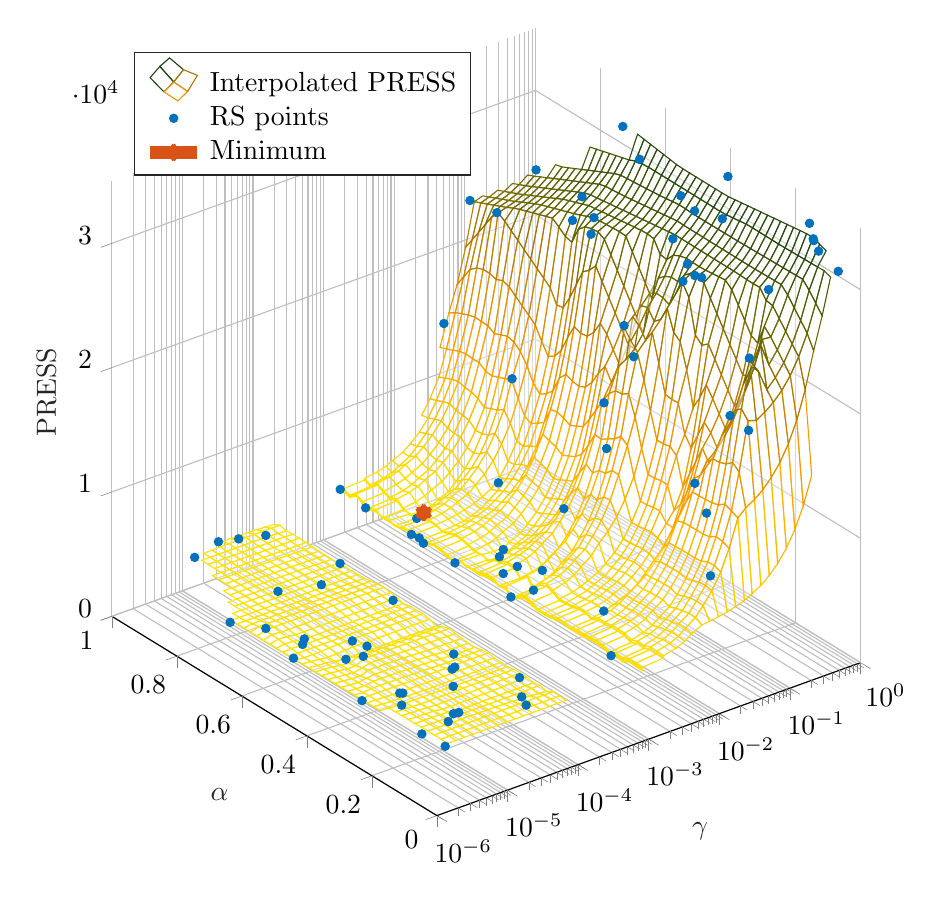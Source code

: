 % This file was created by matlab2tikz.
%
\definecolor{mycolor1}{rgb}{0.0,0.447,0.741}%
\definecolor{mycolor2}{rgb}{0.85,0.325,0.098}%
%
\begin{tikzpicture}

\begin{axis}[%
width=9.509cm,
height=10cm,
at={(0cm,0cm)},
scale only axis,
unbounded coords=jump,
xmode=log,
xmin=1e-06,
xmax=1,
xminorticks=true,
tick align=outside,
xlabel style={font=\color{white!15!black}},
xlabel={$\gamma$},
ymin=0,
ymax=1,
ylabel style={font=\color{white!15!black}},
ylabel={$\alpha$},
zmin=0,
zmax=35000,
zlabel style={font=\color{white!15!black}},
zlabel={PRESS},
view={-37.5}{30},
axis background/.style={fill=white},
axis x line*=bottom,
axis y line*=left,
axis z line*=left,
xmajorgrids,
xminorgrids,
ymajorgrids,
zmajorgrids,
legend style={at={(0.03,0.97)}, anchor=north west, legend cell align=left, align=left, draw=white!15!black}
]

\addplot3[%
surf,
fill opacity=0.4, shader=flat corner, fill=white, z buffer=sort, colormap={mymap}{[1pt] rgb(0pt)=(1,0.906,0); rgb(1pt)=(1,0.902,0); rgb(2pt)=(1,0.898,0); rgb(3pt)=(1,0.894,0); rgb(4pt)=(1,0.89,0); rgb(5pt)=(1,0.886,0); rgb(6pt)=(1,0.882,0); rgb(7pt)=(1,0.879,0); rgb(8pt)=(1,0.875,0); rgb(9pt)=(1,0.871,0); rgb(10pt)=(1,0.867,0); rgb(11pt)=(1,0.863,0); rgb(12pt)=(1,0.859,0); rgb(13pt)=(1,0.855,0); rgb(14pt)=(1,0.852,0); rgb(15pt)=(1,0.848,0); rgb(16pt)=(1,0.844,0); rgb(17pt)=(1,0.84,0); rgb(18pt)=(1,0.836,0); rgb(19pt)=(1,0.832,0); rgb(20pt)=(1,0.829,0); rgb(21pt)=(1,0.825,0); rgb(22pt)=(1,0.821,0); rgb(23pt)=(1,0.817,0); rgb(24pt)=(1,0.814,0); rgb(25pt)=(1,0.81,0); rgb(26pt)=(1,0.806,0); rgb(27pt)=(1,0.802,0); rgb(28pt)=(1,0.798,0); rgb(29pt)=(1,0.795,0); rgb(30pt)=(1,0.791,0); rgb(31pt)=(1,0.787,0); rgb(32pt)=(1,0.783,0); rgb(33pt)=(1,0.78,0); rgb(34pt)=(1,0.776,0); rgb(35pt)=(1,0.772,0); rgb(36pt)=(1,0.769,0); rgb(37pt)=(1,0.765,0); rgb(38pt)=(1,0.761,0); rgb(39pt)=(1,0.758,0); rgb(40pt)=(1,0.754,0); rgb(41pt)=(1,0.75,0); rgb(42pt)=(1,0.746,0); rgb(43pt)=(1,0.743,0); rgb(44pt)=(1,0.739,0); rgb(45pt)=(1,0.736,0); rgb(46pt)=(1,0.732,0); rgb(47pt)=(1,0.728,0); rgb(48pt)=(1,0.725,0); rgb(49pt)=(1,0.721,0); rgb(50pt)=(1,0.717,0); rgb(51pt)=(1,0.714,0); rgb(52pt)=(1.0,0.71,0); rgb(53pt)=(1.0,0.706,0); rgb(54pt)=(1.0,0.703,0); rgb(55pt)=(1.0,0.699,0); rgb(56pt)=(1.0,0.695,0); rgb(57pt)=(1.0,0.691,0); rgb(58pt)=(1.0,0.687,0); rgb(59pt)=(1.0,0.683,0); rgb(60pt)=(0.999,0.679,0); rgb(61pt)=(0.999,0.675,0); rgb(62pt)=(0.999,0.672,0); rgb(63pt)=(0.999,0.668,0); rgb(64pt)=(0.999,0.664,0); rgb(65pt)=(0.999,0.66,0); rgb(66pt)=(0.999,0.656,0); rgb(67pt)=(0.998,0.653,0); rgb(68pt)=(0.998,0.649,0); rgb(69pt)=(0.998,0.646,0); rgb(70pt)=(0.998,0.642,0); rgb(71pt)=(0.998,0.639,0); rgb(72pt)=(0.997,0.636,0); rgb(73pt)=(0.997,0.633,0); rgb(74pt)=(0.997,0.63,0); rgb(75pt)=(0.997,0.627,0); rgb(76pt)=(0.996,0.625,0); rgb(77pt)=(0.996,0.622,0); rgb(78pt)=(0.995,0.62,0); rgb(79pt)=(0.993,0.618,0); rgb(80pt)=(0.991,0.616,0); rgb(81pt)=(0.989,0.614,0); rgb(82pt)=(0.986,0.611,0); rgb(83pt)=(0.982,0.61,0); rgb(84pt)=(0.979,0.608,0); rgb(85pt)=(0.974,0.606,0); rgb(86pt)=(0.97,0.604,0); rgb(87pt)=(0.965,0.602,0); rgb(88pt)=(0.96,0.601,0); rgb(89pt)=(0.955,0.599,0); rgb(90pt)=(0.95,0.597,0); rgb(91pt)=(0.944,0.595,0); rgb(92pt)=(0.939,0.594,0); rgb(93pt)=(0.933,0.592,0); rgb(94pt)=(0.927,0.591,0); rgb(95pt)=(0.922,0.589,0); rgb(96pt)=(0.916,0.587,0); rgb(97pt)=(0.911,0.585,0); rgb(98pt)=(0.905,0.584,0); rgb(99pt)=(0.9,0.582,0); rgb(100pt)=(0.895,0.58,0); rgb(101pt)=(0.891,0.578,0); rgb(102pt)=(0.886,0.576,0); rgb(103pt)=(0.882,0.575,0); rgb(104pt)=(0.878,0.573,0); rgb(105pt)=(0.874,0.571,0); rgb(106pt)=(0.869,0.569,0); rgb(107pt)=(0.865,0.567,0); rgb(108pt)=(0.861,0.565,0); rgb(109pt)=(0.857,0.563,0); rgb(110pt)=(0.852,0.561,0); rgb(111pt)=(0.848,0.559,0); rgb(112pt)=(0.844,0.557,0); rgb(113pt)=(0.84,0.555,0); rgb(114pt)=(0.836,0.553,0); rgb(115pt)=(0.832,0.551,0); rgb(116pt)=(0.827,0.549,0); rgb(117pt)=(0.823,0.547,0); rgb(118pt)=(0.819,0.545,0); rgb(119pt)=(0.815,0.543,0); rgb(120pt)=(0.811,0.541,0); rgb(121pt)=(0.807,0.539,0); rgb(122pt)=(0.803,0.537,0); rgb(123pt)=(0.799,0.535,0); rgb(124pt)=(0.794,0.533,0); rgb(125pt)=(0.79,0.531,0); rgb(126pt)=(0.786,0.528,0); rgb(127pt)=(0.782,0.526,0); rgb(128pt)=(0.778,0.524,0); rgb(129pt)=(0.775,0.522,0); rgb(130pt)=(0.771,0.52,0); rgb(131pt)=(0.767,0.518,0); rgb(132pt)=(0.763,0.516,0); rgb(133pt)=(0.76,0.514,0); rgb(134pt)=(0.756,0.512,0); rgb(135pt)=(0.753,0.51,0); rgb(136pt)=(0.749,0.508,0); rgb(137pt)=(0.746,0.506,0); rgb(138pt)=(0.742,0.504,0); rgb(139pt)=(0.739,0.502,0); rgb(140pt)=(0.735,0.5,0); rgb(141pt)=(0.732,0.498,0); rgb(142pt)=(0.728,0.496,0); rgb(143pt)=(0.725,0.494,0); rgb(144pt)=(0.721,0.492,0); rgb(145pt)=(0.717,0.49,0); rgb(146pt)=(0.713,0.488,0); rgb(147pt)=(0.709,0.486,0); rgb(148pt)=(0.705,0.484,0); rgb(149pt)=(0.701,0.482,0); rgb(150pt)=(0.696,0.48,0); rgb(151pt)=(0.692,0.478,0); rgb(152pt)=(0.687,0.476,0); rgb(153pt)=(0.682,0.475,0); rgb(154pt)=(0.677,0.473,0); rgb(155pt)=(0.672,0.471,0); rgb(156pt)=(0.666,0.469,0); rgb(157pt)=(0.66,0.467,0); rgb(158pt)=(0.653,0.466,0); rgb(159pt)=(0.647,0.464,0); rgb(160pt)=(0.64,0.462,0); rgb(161pt)=(0.633,0.461,0); rgb(162pt)=(0.626,0.459,0); rgb(163pt)=(0.618,0.458,0); rgb(164pt)=(0.611,0.456,0); rgb(165pt)=(0.603,0.454,0); rgb(166pt)=(0.596,0.453,0); rgb(167pt)=(0.588,0.451,0); rgb(168pt)=(0.58,0.45,0); rgb(169pt)=(0.572,0.448,0); rgb(170pt)=(0.565,0.446,0); rgb(171pt)=(0.557,0.445,0); rgb(172pt)=(0.549,0.443,0); rgb(173pt)=(0.541,0.441,0); rgb(174pt)=(0.534,0.44,0); rgb(175pt)=(0.527,0.438,0); rgb(176pt)=(0.519,0.436,0); rgb(177pt)=(0.512,0.434,0); rgb(178pt)=(0.505,0.432,0); rgb(179pt)=(0.499,0.43,3.925e-06); rgb(180pt)=(0.492,0.429,3.5e-05); rgb(181pt)=(0.485,0.427,9.631e-05); rgb(182pt)=(0.479,0.425,0.0); rgb(183pt)=(0.472,0.423,0.0); rgb(184pt)=(0.466,0.421,0.0); rgb(185pt)=(0.459,0.419,0.001); rgb(186pt)=(0.452,0.417,0.001); rgb(187pt)=(0.446,0.414,0.001); rgb(188pt)=(0.439,0.412,0.001); rgb(189pt)=(0.433,0.41,0.002); rgb(190pt)=(0.427,0.408,0.002); rgb(191pt)=(0.42,0.406,0.002); rgb(192pt)=(0.414,0.404,0.003); rgb(193pt)=(0.407,0.402,0.003); rgb(194pt)=(0.401,0.399,0.003); rgb(195pt)=(0.395,0.397,0.004); rgb(196pt)=(0.389,0.395,0.004); rgb(197pt)=(0.383,0.393,0.004); rgb(198pt)=(0.377,0.39,0.005); rgb(199pt)=(0.371,0.388,0.005); rgb(200pt)=(0.365,0.386,0.006); rgb(201pt)=(0.359,0.383,0.006); rgb(202pt)=(0.353,0.381,0.007); rgb(203pt)=(0.347,0.379,0.007); rgb(204pt)=(0.341,0.376,0.008); rgb(205pt)=(0.335,0.374,0.008); rgb(206pt)=(0.33,0.372,0.009); rgb(207pt)=(0.324,0.369,0.01); rgb(208pt)=(0.319,0.367,0.012); rgb(209pt)=(0.313,0.364,0.013); rgb(210pt)=(0.308,0.362,0.014); rgb(211pt)=(0.302,0.359,0.016); rgb(212pt)=(0.297,0.357,0.018); rgb(213pt)=(0.292,0.354,0.02); rgb(214pt)=(0.286,0.351,0.022); rgb(215pt)=(0.281,0.349,0.024); rgb(216pt)=(0.276,0.346,0.026); rgb(217pt)=(0.271,0.344,0.028); rgb(218pt)=(0.265,0.341,0.03); rgb(219pt)=(0.26,0.338,0.032); rgb(220pt)=(0.255,0.335,0.034); rgb(221pt)=(0.25,0.333,0.036); rgb(222pt)=(0.245,0.33,0.038); rgb(223pt)=(0.24,0.327,0.04); rgb(224pt)=(0.235,0.325,0.042); rgb(225pt)=(0.23,0.322,0.044); rgb(226pt)=(0.225,0.319,0.046); rgb(227pt)=(0.22,0.317,0.048); rgb(228pt)=(0.215,0.314,0.049); rgb(229pt)=(0.21,0.311,0.05); rgb(230pt)=(0.205,0.308,0.052); rgb(231pt)=(0.201,0.306,0.053); rgb(232pt)=(0.196,0.303,0.054); rgb(233pt)=(0.191,0.3,0.055); rgb(234pt)=(0.186,0.298,0.056); rgb(235pt)=(0.181,0.295,0.057); rgb(236pt)=(0.176,0.292,0.058); rgb(237pt)=(0.172,0.289,0.06); rgb(238pt)=(0.167,0.287,0.061); rgb(239pt)=(0.162,0.284,0.062); rgb(240pt)=(0.158,0.281,0.063); rgb(241pt)=(0.153,0.278,0.064); rgb(242pt)=(0.148,0.276,0.065); rgb(243pt)=(0.144,0.273,0.066); rgb(244pt)=(0.139,0.27,0.066); rgb(245pt)=(0.135,0.267,0.067); rgb(246pt)=(0.13,0.265,0.068); rgb(247pt)=(0.125,0.262,0.069); rgb(248pt)=(0.121,0.259,0.07); rgb(249pt)=(0.116,0.256,0.071); rgb(250pt)=(0.112,0.253,0.071); rgb(251pt)=(0.108,0.251,0.072); rgb(252pt)=(0.103,0.248,0.073); rgb(253pt)=(0.099,0.245,0.073); rgb(254pt)=(0.095,0.242,0.074); rgb(255pt)=(0.09,0.239,0.075)}, mesh/rows=51]
table[row sep=crcr, point meta=\thisrow{c}] {%
%
x	y	z	c\\
1e-06	0	nan	nan\\
1e-06	0.02	nan	nan\\
1e-06	0.04	nan	nan\\
1e-06	0.06	nan	nan\\
1e-06	0.08	nan	nan\\
1e-06	0.1	nan	nan\\
1e-06	0.12	nan	nan\\
1e-06	0.14	nan	nan\\
1e-06	0.16	nan	nan\\
1e-06	0.18	nan	nan\\
1e-06	0.2	nan	nan\\
1e-06	0.22	nan	nan\\
1e-06	0.24	nan	nan\\
1e-06	0.26	nan	nan\\
1e-06	0.28	nan	nan\\
1e-06	0.3	nan	nan\\
1e-06	0.32	nan	nan\\
1e-06	0.34	nan	nan\\
1e-06	0.36	nan	nan\\
1e-06	0.38	nan	nan\\
1e-06	0.4	nan	nan\\
1e-06	0.42	nan	nan\\
1e-06	0.44	nan	nan\\
1e-06	0.46	nan	nan\\
1e-06	0.48	nan	nan\\
1e-06	0.5	nan	nan\\
1e-06	0.52	nan	nan\\
1e-06	0.54	nan	nan\\
1e-06	0.56	nan	nan\\
1e-06	0.58	nan	nan\\
1e-06	0.6	nan	nan\\
1e-06	0.62	nan	nan\\
1e-06	0.64	nan	nan\\
1e-06	0.66	nan	nan\\
1e-06	0.68	nan	nan\\
1e-06	0.7	nan	nan\\
1e-06	0.72	nan	nan\\
1e-06	0.74	nan	nan\\
1e-06	0.76	nan	nan\\
1e-06	0.78	nan	nan\\
1e-06	0.8	nan	nan\\
1e-06	0.82	nan	nan\\
1e-06	0.84	nan	nan\\
1e-06	0.86	nan	nan\\
1e-06	0.88	nan	nan\\
1e-06	0.9	nan	nan\\
1e-06	0.92	nan	nan\\
1e-06	0.94	nan	nan\\
1e-06	0.96	nan	nan\\
1e-06	0.98	nan	nan\\
1e-06	1	nan	nan\\
1.318e-06	0	nan	nan\\
1.318e-06	0.02	nan	nan\\
1.318e-06	0.04	nan	nan\\
1.318e-06	0.06	nan	nan\\
1.318e-06	0.08	nan	nan\\
1.318e-06	0.1	nan	nan\\
1.318e-06	0.12	nan	nan\\
1.318e-06	0.14	nan	nan\\
1.318e-06	0.16	nan	nan\\
1.318e-06	0.18	nan	nan\\
1.318e-06	0.2	4997.154	4997.154\\
1.318e-06	0.22	4988.556	4988.556\\
1.318e-06	0.24	4979.958	4979.958\\
1.318e-06	0.26	4970.043	4970.043\\
1.318e-06	0.28	4961.451	4961.451\\
1.318e-06	0.3	4952.86	4952.86\\
1.318e-06	0.32	4944.269	4944.269\\
1.318e-06	0.34	4935.678	4935.678\\
1.318e-06	0.36	4927.086	4927.086\\
1.318e-06	0.38	4918.495	4918.495\\
1.318e-06	0.4	4910.863	4910.863\\
1.318e-06	0.42	4904.282	4904.282\\
1.318e-06	0.44	4897.7	4897.7\\
1.318e-06	0.46	4891.119	4891.119\\
1.318e-06	0.48	4884.538	4884.538\\
1.318e-06	0.5	4877.957	4877.957\\
1.318e-06	0.52	4877.643	4877.643\\
1.318e-06	0.54	4882.886	4882.886\\
1.318e-06	0.56	4888.129	4888.129\\
1.318e-06	0.58	4893.373	4893.373\\
1.318e-06	0.6	4898.616	4898.616\\
1.318e-06	0.62	4903.86	4903.86\\
1.318e-06	0.64	4909.103	4909.103\\
1.318e-06	0.66	4868.603	4868.603\\
1.318e-06	0.68	nan	nan\\
1.318e-06	0.7	nan	nan\\
1.318e-06	0.72	nan	nan\\
1.318e-06	0.74	nan	nan\\
1.318e-06	0.76	nan	nan\\
1.318e-06	0.78	nan	nan\\
1.318e-06	0.8	nan	nan\\
1.318e-06	0.82	nan	nan\\
1.318e-06	0.84	nan	nan\\
1.318e-06	0.86	nan	nan\\
1.318e-06	0.88	nan	nan\\
1.318e-06	0.9	nan	nan\\
1.318e-06	0.92	nan	nan\\
1.318e-06	0.94	nan	nan\\
1.318e-06	0.96	nan	nan\\
1.318e-06	0.98	nan	nan\\
1.318e-06	1	nan	nan\\
1.738e-06	0	nan	nan\\
1.738e-06	0.02	4988.352	4988.352\\
1.738e-06	0.04	5007.803	5007.803\\
1.738e-06	0.06	5027.255	5027.255\\
1.738e-06	0.08	5034.144	5034.144\\
1.738e-06	0.1	5012.911	5012.911\\
1.738e-06	0.12	4994.22	4994.22\\
1.738e-06	0.14	4985.622	4985.622\\
1.738e-06	0.16	4977.024	4977.024\\
1.738e-06	0.18	4968.426	4968.426\\
1.738e-06	0.2	4959.828	4959.828\\
1.738e-06	0.22	4951.23	4951.23\\
1.738e-06	0.24	4950.481	4950.481\\
1.738e-06	0.26	4981.131	4981.131\\
1.738e-06	0.28	4912.339	4912.339\\
1.738e-06	0.3	4903.748	4903.748\\
1.738e-06	0.32	4895.157	4895.157\\
1.738e-06	0.34	4886.566	4886.566\\
1.738e-06	0.36	4877.974	4877.974\\
1.738e-06	0.38	4869.383	4869.383\\
1.738e-06	0.4	4860.792	4860.792\\
1.738e-06	0.42	4852.2	4852.2\\
1.738e-06	0.44	4843.609	4843.609\\
1.738e-06	0.46	4835.018	4835.018\\
1.738e-06	0.48	4872.677	4872.677\\
1.738e-06	0.5	4927.439	4927.439\\
1.738e-06	0.52	4982.202	4982.202\\
1.738e-06	0.54	5036.964	5036.964\\
1.738e-06	0.56	5089.453	5089.453\\
1.738e-06	0.58	5094.697	5094.697\\
1.738e-06	0.6	5082.065	5082.065\\
1.738e-06	0.62	5003.144	5003.144\\
1.738e-06	0.64	4924.222	4924.222\\
1.738e-06	0.66	4868.058	4868.058\\
1.738e-06	0.68	4875.821	4875.821\\
1.738e-06	0.7	nan	nan\\
1.738e-06	0.72	nan	nan\\
1.738e-06	0.74	nan	nan\\
1.738e-06	0.76	nan	nan\\
1.738e-06	0.78	nan	nan\\
1.738e-06	0.8	nan	nan\\
1.738e-06	0.82	nan	nan\\
1.738e-06	0.84	nan	nan\\
1.738e-06	0.86	nan	nan\\
1.738e-06	0.88	nan	nan\\
1.738e-06	0.9	nan	nan\\
1.738e-06	0.92	nan	nan\\
1.738e-06	0.94	nan	nan\\
1.738e-06	0.96	nan	nan\\
1.738e-06	0.98	nan	nan\\
1.738e-06	1	nan	nan\\
2.291e-06	0	nan	nan\\
2.291e-06	0.02	4988.868	4988.868\\
2.291e-06	0.04	5008.32	5008.32\\
2.291e-06	0.06	5027.771	5027.771\\
2.291e-06	0.08	5012.024	5012.024\\
2.291e-06	0.1	5007.266	5007.266\\
2.291e-06	0.12	4983.147	4983.147\\
2.291e-06	0.14	4959.028	4959.028\\
2.291e-06	0.16	4934.908	4934.908\\
2.291e-06	0.18	4919.222	4919.222\\
2.291e-06	0.2	4910.624	4910.624\\
2.291e-06	0.22	4914.701	4914.701\\
2.291e-06	0.24	4928.114	4928.114\\
2.291e-06	0.26	4977.738	4977.738\\
2.291e-06	0.28	4994.908	4994.908\\
2.291e-06	0.3	4894.625	4894.625\\
2.291e-06	0.32	4830.415	4830.415\\
2.291e-06	0.34	4821.823	4821.823\\
2.291e-06	0.36	4813.232	4813.232\\
2.291e-06	0.38	4804.641	4804.641\\
2.291e-06	0.4	4796.049	4796.049\\
2.291e-06	0.42	4787.458	4787.458\\
2.291e-06	0.44	4778.867	4778.867\\
2.291e-06	0.46	4831.794	4831.794\\
2.291e-06	0.48	4871.582	4871.582\\
2.291e-06	0.5	4878.368	4878.368\\
2.291e-06	0.52	4933.13	4933.13\\
2.291e-06	0.54	4985.44	4985.44\\
2.291e-06	0.56	5029.638	5029.638\\
2.291e-06	0.58	5126.723	5126.723\\
2.291e-06	0.6	5081.842	5081.842\\
2.291e-06	0.62	5002.921	5002.921\\
2.291e-06	0.64	4923.999	4923.999\\
2.291e-06	0.66	4867.425	4867.425\\
2.291e-06	0.68	4875.103	4875.103\\
2.291e-06	0.7	4882.865	4882.865\\
2.291e-06	0.72	4890.628	4890.628\\
2.291e-06	0.74	nan	nan\\
2.291e-06	0.76	nan	nan\\
2.291e-06	0.78	nan	nan\\
2.291e-06	0.8	nan	nan\\
2.291e-06	0.82	nan	nan\\
2.291e-06	0.84	nan	nan\\
2.291e-06	0.86	nan	nan\\
2.291e-06	0.88	nan	nan\\
2.291e-06	0.9	nan	nan\\
2.291e-06	0.92	nan	nan\\
2.291e-06	0.94	nan	nan\\
2.291e-06	0.96	nan	nan\\
2.291e-06	0.98	nan	nan\\
2.291e-06	1	nan	nan\\
3.02e-06	0	nan	nan\\
3.02e-06	0.02	4989.549	4989.549\\
3.02e-06	0.04	5009.001	5009.001\\
3.02e-06	0.06	5028.452	5028.452\\
3.02e-06	0.08	5010.723	5010.723\\
3.02e-06	0.1	4999.824	4999.824\\
3.02e-06	0.12	4975.705	4975.705\\
3.02e-06	0.14	4951.586	4951.586\\
3.02e-06	0.16	4927.467	4927.467\\
3.02e-06	0.18	4903.347	4903.347\\
3.02e-06	0.2	4882.992	4882.992\\
3.02e-06	0.22	4885.216	4885.216\\
3.02e-06	0.24	4898.628	4898.628\\
3.02e-06	0.26	4973.265	4973.265\\
3.02e-06	0.28	4990.436	4990.436\\
3.02e-06	0.3	5007.606	5007.606\\
3.02e-06	0.32	4932.594	4932.594\\
3.02e-06	0.34	4785.404	4785.404\\
3.02e-06	0.36	4727.885	4727.885\\
3.02e-06	0.38	4719.294	4719.294\\
3.02e-06	0.4	4710.703	4710.703\\
3.02e-06	0.42	4702.111	4702.111\\
3.02e-06	0.44	4693.52	4693.52\\
3.02e-06	0.46	4857.604	4857.604\\
3.02e-06	0.48	4871.821	4871.821\\
3.02e-06	0.5	4861.214	4861.214\\
3.02e-06	0.52	4834.952	4834.952\\
3.02e-06	0.54	4900.057	4900.057\\
3.02e-06	0.56	5013.561	5013.561\\
3.02e-06	0.58	5127.065	5127.065\\
3.02e-06	0.6	5081.548	5081.548\\
3.02e-06	0.62	5002.627	5002.627\\
3.02e-06	0.64	4923.705	4923.705\\
3.02e-06	0.66	4867.208	4867.208\\
3.02e-06	0.68	4874.156	4874.156\\
3.02e-06	0.7	4881.919	4881.919\\
3.02e-06	0.72	4889.681	4889.681\\
3.02e-06	0.74	4897.444	4897.444\\
3.02e-06	0.76	4905.207	4905.207\\
3.02e-06	0.78	nan	nan\\
3.02e-06	0.8	nan	nan\\
3.02e-06	0.82	nan	nan\\
3.02e-06	0.84	nan	nan\\
3.02e-06	0.86	nan	nan\\
3.02e-06	0.88	nan	nan\\
3.02e-06	0.9	nan	nan\\
3.02e-06	0.92	nan	nan\\
3.02e-06	0.94	nan	nan\\
3.02e-06	0.96	nan	nan\\
3.02e-06	0.98	nan	nan\\
3.02e-06	1	nan	nan\\
3.981e-06	0	nan	nan\\
3.981e-06	0.02	4990.446	4990.446\\
3.981e-06	0.04	5009.898	5009.898\\
3.981e-06	0.06	5029.349	5029.349\\
3.981e-06	0.08	5009.007	5009.007\\
3.981e-06	0.1	4990.014	4990.014\\
3.981e-06	0.12	4965.895	4965.895\\
3.981e-06	0.14	4941.776	4941.776\\
3.981e-06	0.16	4889.851	4889.851\\
3.981e-06	0.18	4867.711	4867.711\\
3.981e-06	0.2	4876.566	4876.566\\
3.981e-06	0.22	4864.956	4864.956\\
3.981e-06	0.24	4884.122	4884.122\\
3.981e-06	0.26	4967.369	4967.369\\
3.981e-06	0.28	4984.54	4984.54\\
3.981e-06	0.3	5001.71	5001.71\\
3.981e-06	0.32	5018.881	5018.881\\
3.981e-06	0.34	5029.493	5029.493\\
3.981e-06	0.36	4882.302	4882.302\\
3.981e-06	0.38	4735.112	4735.112\\
3.981e-06	0.4	4598.193	4598.193\\
3.981e-06	0.42	4589.602	4589.602\\
3.981e-06	0.44	4714.691	4714.691\\
3.981e-06	0.46	4891.627	4891.627\\
3.981e-06	0.48	4872.135	4872.135\\
3.981e-06	0.5	4861.528	4861.528\\
3.981e-06	0.52	4798.377	4798.377\\
3.981e-06	0.54	4900.507	4900.507\\
3.981e-06	0.56	5014.011	5014.011\\
3.981e-06	0.58	5127.515	5127.515\\
3.981e-06	0.6	5081.161	5081.161\\
3.981e-06	0.62	5002.239	5002.239\\
3.981e-06	0.64	4923.318	4923.318\\
3.981e-06	0.66	4866.922	4866.922\\
3.981e-06	0.68	4872.909	4872.909\\
3.981e-06	0.7	4880.671	4880.671\\
3.981e-06	0.72	4888.434	4888.434\\
3.981e-06	0.74	4896.196	4896.196\\
3.981e-06	0.76	4903.959	4903.959\\
3.981e-06	0.78	4911.722	4911.722\\
3.981e-06	0.8	4919.484	4919.484\\
3.981e-06	0.82	4927.247	4927.247\\
3.981e-06	0.84	nan	nan\\
3.981e-06	0.86	nan	nan\\
3.981e-06	0.88	nan	nan\\
3.981e-06	0.9	nan	nan\\
3.981e-06	0.92	nan	nan\\
3.981e-06	0.94	nan	nan\\
3.981e-06	0.96	nan	nan\\
3.981e-06	0.98	nan	nan\\
3.981e-06	1	nan	nan\\
5.248e-06	0	nan	nan\\
5.248e-06	0.02	4991.629	4991.629\\
5.248e-06	0.04	5011.081	5011.081\\
5.248e-06	0.06	5030.532	5030.532\\
5.248e-06	0.08	5006.746	5006.746\\
5.248e-06	0.1	4911.396	4911.396\\
5.248e-06	0.12	4926.459	4926.459\\
5.248e-06	0.14	4831.51	4831.51\\
5.248e-06	0.16	4842.085	4842.085\\
5.248e-06	0.18	4870.725	4870.725\\
5.248e-06	0.2	4868.095	4868.095\\
5.248e-06	0.22	4856.485	4856.485\\
5.248e-06	0.24	4884.338	4884.338\\
5.248e-06	0.26	4959.597	4959.597\\
5.248e-06	0.28	4976.768	4976.768\\
5.248e-06	0.3	4993.938	4993.938\\
5.248e-06	0.32	5011.108	5011.108\\
5.248e-06	0.34	5028.279	5028.279\\
5.248e-06	0.36	5045.449	5045.449\\
5.248e-06	0.38	5056.883	5056.883\\
5.248e-06	0.4	4870.372	4870.372\\
5.248e-06	0.42	4553.28	4553.28\\
5.248e-06	0.44	4759.543	4759.543\\
5.248e-06	0.46	4927.78	4927.78\\
5.248e-06	0.48	4872.55	4872.55\\
5.248e-06	0.5	4861.943	4861.943\\
5.248e-06	0.52	4798.142	4798.142\\
5.248e-06	0.54	4901.101	4901.101\\
5.248e-06	0.56	5014.605	5014.605\\
5.248e-06	0.58	5128.109	5128.109\\
5.248e-06	0.6	5080.65	5080.65\\
5.248e-06	0.62	5001.728	5001.728\\
5.248e-06	0.64	4922.807	4922.807\\
5.248e-06	0.66	4866.545	4866.545\\
5.248e-06	0.68	4871.264	4871.264\\
5.248e-06	0.7	4879.027	4879.027\\
5.248e-06	0.72	4886.789	4886.789\\
5.248e-06	0.74	4894.552	4894.552\\
5.248e-06	0.76	4902.314	4902.314\\
5.248e-06	0.78	4910.077	4910.077\\
5.248e-06	0.8	4917.839	4917.839\\
5.248e-06	0.82	4925.602	4925.602\\
5.248e-06	0.84	4933.365	4933.365\\
5.248e-06	0.86	4941.127	4941.127\\
5.248e-06	0.88	4948.89	4948.89\\
5.248e-06	0.9	nan	nan\\
5.248e-06	0.92	nan	nan\\
5.248e-06	0.94	nan	nan\\
5.248e-06	0.96	nan	nan\\
5.248e-06	0.98	nan	nan\\
5.248e-06	1	nan	nan\\
6.918e-06	0	nan	nan\\
6.918e-06	0.02	4992.833	4992.833\\
6.918e-06	0.04	5012.64	5012.64\\
6.918e-06	0.06	5032.092	5032.092\\
6.918e-06	0.08	5003.765	5003.765\\
6.918e-06	0.1	4911.941	4911.941\\
6.918e-06	0.12	4788.779	4788.779\\
6.918e-06	0.14	4817.418	4817.418\\
6.918e-06	0.16	4846.057	4846.057\\
6.918e-06	0.18	4874.697	4874.697\\
6.918e-06	0.2	4856.927	4856.927\\
6.918e-06	0.22	4845.317	4845.317\\
6.918e-06	0.24	4884.623	4884.623\\
6.918e-06	0.26	4950.19	4950.19\\
6.918e-06	0.28	4966.522	4966.522\\
6.918e-06	0.3	4983.692	4983.692\\
6.918e-06	0.32	5000.863	5000.863\\
6.918e-06	0.34	5018.033	5018.033\\
6.918e-06	0.36	5035.203	5035.203\\
6.918e-06	0.38	5052.374	5052.374\\
6.918e-06	0.4	4870.477	4870.477\\
6.918e-06	0.42	4553.34	4553.34\\
6.918e-06	0.44	4799.723	4799.723\\
6.918e-06	0.46	4927.806	4927.806\\
6.918e-06	0.48	4873.097	4873.097\\
6.918e-06	0.5	4862.49	4862.49\\
6.918e-06	0.52	4797.832	4797.832\\
6.918e-06	0.54	4901.884	4901.884\\
6.918e-06	0.56	5015.388	5015.388\\
6.918e-06	0.58	5128.892	5128.892\\
6.918e-06	0.6	5079.976	5079.976\\
6.918e-06	0.62	5001.055	5001.055\\
6.918e-06	0.64	4922.133	4922.133\\
6.918e-06	0.66	4866.048	4866.048\\
6.918e-06	0.68	4870.135	4870.135\\
6.918e-06	0.7	4876.858	4876.858\\
6.918e-06	0.72	4884.621	4884.621\\
6.918e-06	0.74	4892.384	4892.384\\
6.918e-06	0.76	4900.146	4900.146\\
6.918e-06	0.78	4907.909	4907.909\\
6.918e-06	0.8	4915.671	4915.671\\
6.918e-06	0.82	4923.518	4923.518\\
6.918e-06	0.84	4931.399	4931.399\\
6.918e-06	0.86	4939.28	4939.28\\
6.918e-06	0.88	4947.161	4947.161\\
6.918e-06	0.9	4946.819	4946.819\\
6.918e-06	0.92	nan	nan\\
6.918e-06	0.94	nan	nan\\
6.918e-06	0.96	nan	nan\\
6.918e-06	0.98	nan	nan\\
6.918e-06	1	nan	nan\\
9.12e-06	0	nan	nan\\
9.12e-06	0.02	4993.593	4993.593\\
9.12e-06	0.04	5014.696	5014.696\\
9.12e-06	0.06	5034.147	5034.147\\
9.12e-06	0.08	4999.836	4999.836\\
9.12e-06	0.1	4912.659	4912.659\\
9.12e-06	0.12	4794.015	4794.015\\
9.12e-06	0.14	4822.654	4822.654\\
9.12e-06	0.16	4851.294	4851.294\\
9.12e-06	0.18	4879.933	4879.933\\
9.12e-06	0.2	4842.205	4842.205\\
9.12e-06	0.22	4835.092	4835.092\\
9.12e-06	0.24	4884.999	4884.999\\
9.12e-06	0.26	4951.704	4951.704\\
9.12e-06	0.28	4953.015	4953.015\\
9.12e-06	0.3	4970.185	4970.185\\
9.12e-06	0.32	4987.356	4987.356\\
9.12e-06	0.34	5004.526	5004.526\\
9.12e-06	0.36	5021.697	5021.697\\
9.12e-06	0.38	5038.867	5038.867\\
9.12e-06	0.4	4870.616	4870.616\\
9.12e-06	0.42	4553.419	4553.419\\
9.12e-06	0.44	4793.213	4793.213\\
9.12e-06	0.46	4927.839	4927.839\\
9.12e-06	0.48	4873.818	4873.818\\
9.12e-06	0.5	4863.21	4863.21\\
9.12e-06	0.52	4797.423	4797.423\\
9.12e-06	0.54	4902.916	4902.916\\
9.12e-06	0.56	5016.42	5016.42\\
9.12e-06	0.58	5128.721	5128.721\\
9.12e-06	0.6	5079.088	5079.088\\
9.12e-06	0.62	5000.167	5000.167\\
9.12e-06	0.64	4921.245	4921.245\\
9.12e-06	0.66	4865.393	4865.393\\
9.12e-06	0.68	4869.48	4869.48\\
9.12e-06	0.7	4874.0	4874.0\\
9.12e-06	0.72	4881.878	4881.878\\
9.12e-06	0.74	4889.759	4889.759\\
9.12e-06	0.76	4897.64	4897.64\\
9.12e-06	0.78	4905.521	4905.521\\
9.12e-06	0.8	4913.401	4913.401\\
9.12e-06	0.82	4921.282	4921.282\\
9.12e-06	0.84	4929.163	4929.163\\
9.12e-06	0.86	4937.044	4937.044\\
9.12e-06	0.88	4944.925	4944.925\\
9.12e-06	0.9	4960.034	4960.034\\
9.12e-06	0.92	nan	nan\\
9.12e-06	0.94	nan	nan\\
9.12e-06	0.96	nan	nan\\
9.12e-06	0.98	nan	nan\\
9.12e-06	1	nan	nan\\
1.202e-05	0	nan	nan\\
1.202e-05	0.02	4994.595	4994.595\\
1.202e-05	0.04	5017.406	5017.406\\
1.202e-05	0.06	5036.857	5036.857\\
1.202e-05	0.08	4994.656	4994.656\\
1.202e-05	0.1	4913.606	4913.606\\
1.202e-05	0.12	4800.918	4800.918\\
1.202e-05	0.14	4829.557	4829.557\\
1.202e-05	0.16	4858.197	4858.197\\
1.202e-05	0.18	4886.836	4886.836\\
1.202e-05	0.2	4822.798	4822.798\\
1.202e-05	0.22	4836.066	4836.066\\
1.202e-05	0.24	4885.494	4885.494\\
1.202e-05	0.26	4953.7	4953.7\\
1.202e-05	0.28	4935.209	4935.209\\
1.202e-05	0.3	4952.38	4952.38\\
1.202e-05	0.32	4969.55	4969.55\\
1.202e-05	0.34	4986.721	4986.721\\
1.202e-05	0.36	5003.891	5003.891\\
1.202e-05	0.38	5036.619	5036.619\\
1.202e-05	0.4	4870.799	4870.799\\
1.202e-05	0.42	4553.523	4553.523\\
1.202e-05	0.44	4794.197	4794.197\\
1.202e-05	0.46	4927.884	4927.884\\
1.202e-05	0.48	4874.768	4874.768\\
1.202e-05	0.5	4864.161	4864.161\\
1.202e-05	0.52	4796.885	4796.885\\
1.202e-05	0.54	4904.276	4904.276\\
1.202e-05	0.56	5017.78	5017.78\\
1.202e-05	0.58	5128.351	5128.351\\
1.202e-05	0.6	5077.918	5077.918\\
1.202e-05	0.62	4998.996	4998.996\\
1.202e-05	0.64	4920.075	4920.075\\
1.202e-05	0.66	4865.137	4865.137\\
1.202e-05	0.68	4868.616	4868.616\\
1.202e-05	0.7	4871.05	4871.05\\
1.202e-05	0.72	4878.931	4878.931\\
1.202e-05	0.74	4886.811	4886.811\\
1.202e-05	0.76	4894.692	4894.692\\
1.202e-05	0.78	4902.573	4902.573\\
1.202e-05	0.8	4910.454	4910.454\\
1.202e-05	0.82	4918.335	4918.335\\
1.202e-05	0.84	4926.216	4926.216\\
1.202e-05	0.86	4934.097	4934.097\\
1.202e-05	0.88	4941.978	4941.978\\
1.202e-05	0.9	4977.455	4977.455\\
1.202e-05	0.92	nan	nan\\
1.202e-05	0.94	nan	nan\\
1.202e-05	0.96	nan	nan\\
1.202e-05	0.98	nan	nan\\
1.202e-05	1	nan	nan\\
1.585e-05	0	nan	nan\\
1.585e-05	0.02	4995.915	4995.915\\
1.585e-05	0.04	5020.978	5020.978\\
1.585e-05	0.06	5040.429	5040.429\\
1.585e-05	0.08	4983.367	4983.367\\
1.585e-05	0.1	4914.855	4914.855\\
1.585e-05	0.12	4810.018	4810.018\\
1.585e-05	0.14	4838.657	4838.657\\
1.585e-05	0.16	4867.296	4867.296\\
1.585e-05	0.18	4895.936	4895.936\\
1.585e-05	0.2	4823.779	4823.779\\
1.585e-05	0.22	4837.351	4837.351\\
1.585e-05	0.24	4886.146	4886.146\\
1.585e-05	0.26	4956.331	4956.331\\
1.585e-05	0.28	4911.737	4911.737\\
1.585e-05	0.3	4928.908	4928.908\\
1.585e-05	0.32	4946.078	4946.078\\
1.585e-05	0.34	4963.249	4963.249\\
1.585e-05	0.36	4980.419	4980.419\\
1.585e-05	0.38	5034.739	5034.739\\
1.585e-05	0.4	4871.039	4871.039\\
1.585e-05	0.42	4553.66	4553.66\\
1.585e-05	0.44	4795.494	4795.494\\
1.585e-05	0.46	4927.943	4927.943\\
1.585e-05	0.48	4876.02	4876.02\\
1.585e-05	0.5	4865.413	4865.413\\
1.585e-05	0.52	4796.175	4796.175\\
1.585e-05	0.54	4906.07	4906.07\\
1.585e-05	0.56	5019.574	5019.574\\
1.585e-05	0.58	5127.862	5127.862\\
1.585e-05	0.6	5076.375	5076.375\\
1.585e-05	0.62	4997.453	4997.453\\
1.585e-05	0.64	4918.532	4918.532\\
1.585e-05	0.66	4865.829	4865.829\\
1.585e-05	0.68	4867.477	4867.477\\
1.585e-05	0.7	4866.654	4866.654\\
1.585e-05	0.72	4875.045	4875.045\\
1.585e-05	0.74	4882.926	4882.926\\
1.585e-05	0.76	4890.807	4890.807\\
1.585e-05	0.78	4898.688	4898.688\\
1.585e-05	0.8	4906.569	4906.569\\
1.585e-05	0.82	4914.45	4914.45\\
1.585e-05	0.84	4922.331	4922.331\\
1.585e-05	0.86	4930.212	4930.212\\
1.585e-05	0.88	4938.093	4938.093\\
1.585e-05	0.9	4982.654	4982.654\\
1.585e-05	0.92	4839.711	4839.711\\
1.585e-05	0.94	nan	nan\\
1.585e-05	0.96	nan	nan\\
1.585e-05	0.98	nan	nan\\
1.585e-05	1	nan	nan\\
2.089e-05	0	nan	nan\\
2.089e-05	0.02	4997.656	4997.656\\
2.089e-05	0.04	5025.687	5025.687\\
2.089e-05	0.06	5044.464	5044.464\\
2.089e-05	0.08	4967.819	4967.819\\
2.089e-05	0.1	4916.5	4916.5\\
2.089e-05	0.12	4820.508	4820.508\\
2.089e-05	0.14	4850.653	4850.653\\
2.089e-05	0.16	4879.292	4879.292\\
2.089e-05	0.18	4907.931	4907.931\\
2.089e-05	0.2	4825.394	4825.394\\
2.089e-05	0.22	4839.044	4839.044\\
2.089e-05	0.24	4887.006	4887.006\\
2.089e-05	0.26	4959.799	4959.799\\
2.089e-05	0.28	4880.795	4880.795\\
2.089e-05	0.3	4897.965	4897.965\\
2.089e-05	0.32	4915.136	4915.136\\
2.089e-05	0.34	4932.306	4932.306\\
2.089e-05	0.36	4964.522	4964.522\\
2.089e-05	0.38	5032.261	5032.261\\
2.089e-05	0.4	4871.357	4871.357\\
2.089e-05	0.42	4553.841	4553.841\\
2.089e-05	0.44	4797.204	4797.204\\
2.089e-05	0.46	4928.02	4928.02\\
2.089e-05	0.48	4877.671	4877.671\\
2.089e-05	0.5	4867.064	4867.064\\
2.089e-05	0.52	4795.239	4795.239\\
2.089e-05	0.54	4908.434	4908.434\\
2.089e-05	0.56	5021.938	5021.938\\
2.089e-05	0.58	5127.218	5127.218\\
2.089e-05	0.6	5074.341	5074.341\\
2.089e-05	0.62	4995.419	4995.419\\
2.089e-05	0.64	4916.498	4916.498\\
2.089e-05	0.66	4866.74	4866.74\\
2.089e-05	0.68	4865.976	4865.976\\
2.089e-05	0.7	4865.936	4865.936\\
2.089e-05	0.72	4869.924	4869.924\\
2.089e-05	0.74	4877.804	4877.804\\
2.089e-05	0.76	4885.685	4885.685\\
2.089e-05	0.78	4893.566	4893.566\\
2.089e-05	0.8	4901.447	4901.447\\
2.089e-05	0.82	4909.328	4909.328\\
2.089e-05	0.84	4917.209	4917.209\\
2.089e-05	0.86	4925.09	4925.09\\
2.089e-05	0.88	4939.826	4939.826\\
2.089e-05	0.9	4983.849	4983.849\\
2.089e-05	0.92	4838.875	4838.875\\
2.089e-05	0.94	nan	nan\\
2.089e-05	0.96	nan	nan\\
2.089e-05	0.98	nan	nan\\
2.089e-05	1	nan	nan\\
2.754e-05	0	nan	nan\\
2.754e-05	0.02	4999.951	4999.951\\
2.754e-05	0.04	5029.212	5029.212\\
2.754e-05	0.06	5046.764	5046.764\\
2.754e-05	0.08	4947.322	4947.322\\
2.754e-05	0.1	4918.67	4918.67\\
2.754e-05	0.12	4821.014	4821.014\\
2.754e-05	0.14	4866.466	4866.466\\
2.754e-05	0.16	4895.106	4895.106\\
2.754e-05	0.18	4917.943	4917.943\\
2.754e-05	0.2	4827.523	4827.523\\
2.754e-05	0.22	4841.276	4841.276\\
2.754e-05	0.24	4888.14	4888.14\\
2.754e-05	0.26	4964.37	4964.37\\
2.754e-05	0.28	4866.674	4866.674\\
2.754e-05	0.3	4857.175	4857.175\\
2.754e-05	0.32	4874.346	4874.346\\
2.754e-05	0.34	4893.516	4893.516\\
2.754e-05	0.36	4961.255	4961.255\\
2.754e-05	0.38	5028.993	5028.993\\
2.754e-05	0.4	4871.775	4871.775\\
2.754e-05	0.42	4554.08	4554.08\\
2.754e-05	0.44	4799.458	4799.458\\
2.754e-05	0.46	4928.122	4928.122\\
2.754e-05	0.48	4879.848	4879.848\\
2.754e-05	0.5	4869.241	4869.241\\
2.754e-05	0.52	4794.005	4794.005\\
2.754e-05	0.54	4911.551	4911.551\\
2.754e-05	0.56	5025.055	5025.055\\
2.754e-05	0.58	5126.368	5126.368\\
2.754e-05	0.6	5071.659	5071.659\\
2.754e-05	0.62	4992.738	4992.738\\
2.754e-05	0.64	4913.817	4913.817\\
2.754e-05	0.66	4867.942	4867.942\\
2.754e-05	0.68	4864.817	4864.817\\
2.754e-05	0.7	4866.148	4866.148\\
2.754e-05	0.72	4863.172	4863.172\\
2.754e-05	0.74	4871.053	4871.053\\
2.754e-05	0.76	4878.934	4878.934\\
2.754e-05	0.78	4886.815	4886.815\\
2.754e-05	0.8	4894.695	4894.695\\
2.754e-05	0.82	4902.576	4902.576\\
2.754e-05	0.84	4910.457	4910.457\\
2.754e-05	0.86	4918.338	4918.338\\
2.754e-05	0.88	4943.984	4943.984\\
2.754e-05	0.9	4985.424	4985.424\\
2.754e-05	0.92	4827.016	4827.016\\
2.754e-05	0.94	nan	nan\\
2.754e-05	0.96	nan	nan\\
2.754e-05	0.98	nan	nan\\
2.754e-05	1	nan	nan\\
3.631e-05	0	nan	nan\\
3.631e-05	0.02	5002.977	5002.977\\
3.631e-05	0.04	5032.237	5032.237\\
3.631e-05	0.06	5049.796	5049.796\\
3.631e-05	0.08	4920.303	4920.303\\
3.631e-05	0.1	4921.53	4921.53\\
3.631e-05	0.12	4821.681	4821.681\\
3.631e-05	0.14	4887.313	4887.313\\
3.631e-05	0.16	4915.952	4915.952\\
3.631e-05	0.18	4920.844	4920.844\\
3.631e-05	0.2	4830.33	4830.33\\
3.631e-05	0.22	4844.219	4844.219\\
3.631e-05	0.24	4889.635	4889.635\\
3.631e-05	0.26	4970.397	4970.397\\
3.631e-05	0.28	4872.701	4872.701\\
3.631e-05	0.3	4803.404	4803.404\\
3.631e-05	0.32	4821.471	4821.471\\
3.631e-05	0.34	4889.209	4889.209\\
3.631e-05	0.36	4956.947	4956.947\\
3.631e-05	0.38	5024.686	5024.686\\
3.631e-05	0.4	4872.327	4872.327\\
3.631e-05	0.42	4554.395	4554.395\\
3.631e-05	0.44	4802.43	4802.43\\
3.631e-05	0.46	4928.256	4928.256\\
3.631e-05	0.48	4882.717	4882.717\\
3.631e-05	0.5	4872.11	4872.11\\
3.631e-05	0.52	4792.379	4792.379\\
3.631e-05	0.54	4915.66	4915.66\\
3.631e-05	0.56	5029.164	5029.164\\
3.631e-05	0.58	5125.248	5125.248\\
3.631e-05	0.6	5068.125	5068.125\\
3.631e-05	0.62	4989.203	4989.203\\
3.631e-05	0.64	4910.282	4910.282\\
3.631e-05	0.66	4869.526	4869.526\\
3.631e-05	0.68	4863.342	4863.342\\
3.631e-05	0.7	4866.427	4866.427\\
3.631e-05	0.72	4854.271	4854.271\\
3.631e-05	0.74	4862.152	4862.152\\
3.631e-05	0.76	4870.033	4870.033\\
3.631e-05	0.78	4877.914	4877.914\\
3.631e-05	0.8	4885.795	4885.795\\
3.631e-05	0.82	4893.676	4893.676\\
3.631e-05	0.84	4901.557	4901.557\\
3.631e-05	0.86	4919.525	4919.525\\
3.631e-05	0.88	4938.532	4938.532\\
3.631e-05	0.9	4987.5	4987.5\\
3.631e-05	0.92	4811.383	4811.383\\
3.631e-05	0.94	nan	nan\\
3.631e-05	0.96	nan	nan\\
3.631e-05	0.98	nan	nan\\
3.631e-05	1	nan	nan\\
4.786e-05	0	nan	nan\\
4.786e-05	0.02	5006.965	5006.965\\
4.786e-05	0.04	5036.226	5036.226\\
4.786e-05	0.06	5053.794	5053.794\\
4.786e-05	0.08	4884.684	4884.684\\
4.786e-05	0.1	4925.3	4925.3\\
4.786e-05	0.12	4822.559	4822.559\\
4.786e-05	0.14	4914.793	4914.793\\
4.786e-05	0.16	4943.433	4943.433\\
4.786e-05	0.18	4924.669	4924.669\\
4.786e-05	0.2	4834.029	4834.029\\
4.786e-05	0.22	4848.099	4848.099\\
4.786e-05	0.24	4891.606	4891.606\\
4.786e-05	0.26	4978.342	4978.342\\
4.786e-05	0.28	4880.646	4880.646\\
4.786e-05	0.3	4782.949	4782.949\\
4.786e-05	0.32	4815.792	4815.792\\
4.786e-05	0.34	4883.531	4883.531\\
4.786e-05	0.36	4951.269	4951.269\\
4.786e-05	0.38	5019.007	5019.007\\
4.786e-05	0.4	4873.054	4873.054\\
4.786e-05	0.42	4554.81	4554.81\\
4.786e-05	0.44	4806.347	4806.347\\
4.786e-05	0.46	4928.433	4928.433\\
4.786e-05	0.48	4886.5	4886.5\\
4.786e-05	0.5	4875.892	4875.892\\
4.786e-05	0.52	4790.235	4790.235\\
4.786e-05	0.54	4921.076	4921.076\\
4.786e-05	0.56	5027.802	5027.802\\
4.786e-05	0.58	5123.772	5123.772\\
4.786e-05	0.6	5063.465	5063.465\\
4.786e-05	0.62	4984.544	4984.544\\
4.786e-05	0.64	4905.622	4905.622\\
4.786e-05	0.66	4871.614	4871.614\\
4.786e-05	0.68	4861.398	4861.398\\
4.786e-05	0.7	4866.795	4866.795\\
4.786e-05	0.72	4842.538	4842.538\\
4.786e-05	0.74	4850.419	4850.419\\
4.786e-05	0.76	4858.3	4858.3\\
4.786e-05	0.78	4866.181	4866.181\\
4.786e-05	0.8	4874.062	4874.062\\
4.786e-05	0.82	4881.943	4881.943\\
4.786e-05	0.84	4896.811	4896.811\\
4.786e-05	0.86	4926.751	4926.751\\
4.786e-05	0.88	4920.127	4920.127\\
4.786e-05	0.9	4990.237	4990.237\\
4.786e-05	0.92	4790.774	4790.774\\
4.786e-05	0.94	nan	nan\\
4.786e-05	0.96	nan	nan\\
4.786e-05	0.98	nan	nan\\
4.786e-05	1	nan	nan\\
6.31e-05	0	nan	nan\\
6.31e-05	0.02	5012.223	5012.223\\
6.31e-05	0.04	5041.483	5041.483\\
6.31e-05	0.06	5059.064	5059.064\\
6.31e-05	0.08	4837.73	4837.73\\
6.31e-05	0.1	4930.27	4930.27\\
6.31e-05	0.12	4823.718	4823.718\\
6.31e-05	0.14	4938.706	4938.706\\
6.31e-05	0.16	4955.816	4955.816\\
6.31e-05	0.18	4929.71	4929.71\\
6.31e-05	0.2	4838.906	4838.906\\
6.31e-05	0.22	4853.213	4853.213\\
6.31e-05	0.24	4894.204	4894.204\\
6.31e-05	0.26	4972.508	4972.508\\
6.31e-05	0.28	4891.119	4891.119\\
6.31e-05	0.3	4793.423	4793.423\\
6.31e-05	0.32	4808.307	4808.307\\
6.31e-05	0.34	4876.045	4876.045\\
6.31e-05	0.36	4943.784	4943.784\\
6.31e-05	0.38	5011.522	5011.522\\
6.31e-05	0.4	4874.013	4874.013\\
6.31e-05	0.42	4555.356	4555.356\\
6.31e-05	0.44	4811.512	4811.512\\
6.31e-05	0.46	4928.667	4928.667\\
6.31e-05	0.48	4891.486	4891.486\\
6.31e-05	0.5	4880.879	4880.879\\
6.31e-05	0.52	4787.409	4787.409\\
6.31e-05	0.54	4928.216	4928.216\\
6.31e-05	0.56	5025.856	5025.856\\
6.31e-05	0.58	5121.826	5121.826\\
6.31e-05	0.6	5057.322	5057.322\\
6.31e-05	0.62	4978.401	4978.401\\
6.31e-05	0.64	4899.48	4899.48\\
6.31e-05	0.66	4874.366	4874.366\\
6.31e-05	0.68	4858.835	4858.835\\
6.31e-05	0.7	4867.28	4867.28\\
6.31e-05	0.72	4825.348	4825.348\\
6.31e-05	0.74	4834.951	4834.951\\
6.31e-05	0.76	4842.832	4842.832\\
6.31e-05	0.78	4850.713	4850.713\\
6.31e-05	0.8	4858.594	4858.594\\
6.31e-05	0.82	4876.396	4876.396\\
6.31e-05	0.84	4906.336	4906.336\\
6.31e-05	0.86	4933.074	4933.074\\
6.31e-05	0.88	4892.155	4892.155\\
6.31e-05	0.9	4993.846	4993.846\\
6.31e-05	0.92	4763.607	4763.607\\
6.31e-05	0.94	nan	nan\\
6.31e-05	0.96	nan	nan\\
6.31e-05	0.98	nan	nan\\
6.31e-05	1	nan	nan\\
8.318e-05	0	nan	nan\\
8.318e-05	0.02	5019.154	5019.154\\
8.318e-05	0.04	5048.414	5048.414\\
8.318e-05	0.06	5066.01	5066.01\\
8.318e-05	0.08	4775.832	4775.832\\
8.318e-05	0.1	4936.821	4936.821\\
8.318e-05	0.12	4825.245	4825.245\\
8.318e-05	0.14	4940.233	4940.233\\
8.318e-05	0.16	4962.461	4962.461\\
8.318e-05	0.18	4936.356	4936.356\\
8.318e-05	0.2	4845.336	4845.336\\
8.318e-05	0.22	4859.954	4859.954\\
8.318e-05	0.24	4897.628	4897.628\\
8.318e-05	0.26	4968.3	4968.3\\
8.318e-05	0.28	4904.925	4904.925\\
8.318e-05	0.3	4803.858	4803.858\\
8.318e-05	0.32	4798.439	4798.439\\
8.318e-05	0.34	4866.177	4866.177\\
8.318e-05	0.36	4933.916	4933.916\\
8.318e-05	0.38	5010.348	5010.348\\
8.318e-05	0.4	4875.277	4875.277\\
8.318e-05	0.42	4556.077	4556.077\\
8.318e-05	0.44	4818.319	4818.319\\
8.318e-05	0.46	4928.975	4928.975\\
8.318e-05	0.48	4898.059	4898.059\\
8.318e-05	0.5	4887.452	4887.452\\
8.318e-05	0.52	4783.683	4783.683\\
8.318e-05	0.54	4927.321	4927.321\\
8.318e-05	0.56	5023.291	5023.291\\
8.318e-05	0.58	5119.261	5119.261\\
8.318e-05	0.6	5049.225	5049.225\\
8.318e-05	0.62	4970.303	4970.303\\
8.318e-05	0.64	4891.382	4891.382\\
8.318e-05	0.66	4877.995	4877.995\\
8.318e-05	0.68	4855.457	4855.457\\
8.318e-05	0.7	4867.92	4867.92\\
8.318e-05	0.72	4802.172	4802.172\\
8.318e-05	0.74	4814.561	4814.561\\
8.318e-05	0.76	4822.442	4822.442\\
8.318e-05	0.78	4830.323	4830.323\\
8.318e-05	0.8	4859.013	4859.013\\
8.318e-05	0.82	4888.954	4888.954\\
8.318e-05	0.84	4918.894	4918.894\\
8.318e-05	0.86	4899.33	4899.33\\
8.318e-05	0.88	4863.153	4863.153\\
8.318e-05	0.9	4998.602	4998.602\\
8.318e-05	0.92	4727.794	4727.794\\
8.318e-05	0.94	nan	nan\\
8.318e-05	0.96	nan	nan\\
8.318e-05	0.98	nan	nan\\
8.318e-05	1	nan	nan\\
0.0	0	nan	nan\\
0.0	0.02	5028.291	5028.291\\
0.0	0.04	5057.551	5057.551\\
0.0	0.06	5075.168	5075.168\\
0.0	0.08	4751.138	4751.138\\
0.0	0.1	4945.458	4945.458\\
0.0	0.12	4827.258	4827.258\\
0.0	0.14	4942.247	4942.247\\
0.0	0.16	4971.222	4971.222\\
0.0	0.18	4945.117	4945.117\\
0.0	0.2	4853.811	4853.811\\
0.0	0.22	4868.842	4868.842\\
0.0	0.24	4902.143	4902.143\\
0.0	0.26	4974.019	4974.019\\
0.0	0.28	4923.126	4923.126\\
0.0	0.3	4809.694	4809.694\\
0.0	0.32	4785.431	4785.431\\
0.0	0.34	4853.169	4853.169\\
0.0	0.36	4920.908	4920.908\\
0.0	0.38	5019.841	5019.841\\
0.0	0.4	4876.943	4876.943\\
0.0	0.42	4557.027	4557.027\\
0.0	0.44	4827.293	4827.293\\
0.0	0.46	4929.381	4929.381\\
0.0	0.48	4906.724	4906.724\\
0.0	0.5	4896.117	4896.117\\
0.0	0.52	4778.772	4778.772\\
0.0	0.54	4923.94	4923.94\\
0.0	0.56	5019.91	5019.91\\
0.0	0.58	5115.88	5115.88\\
0.0	0.6	5038.55	5038.55\\
0.0	0.62	4959.629	4959.629\\
0.0	0.64	4880.707	4880.707\\
0.0	0.66	4882.778	4882.778\\
0.0	0.68	4851.004	4851.004\\
0.0	0.7	4868.762	4868.762\\
0.0	0.72	4800.873	4800.873\\
0.0	0.74	4787.618	4787.618\\
0.0	0.76	4815.686	4815.686\\
0.0	0.78	4845.627	4845.627\\
0.0	0.8	4875.567	4875.567\\
0.0	0.82	4905.508	4905.508\\
0.0	0.84	4893.719	4893.719\\
0.0	0.86	4846.37	4846.37\\
0.0	0.88	4858.533	4858.533\\
0.0	0.9	5004.873	5004.873\\
0.0	0.92	4680.582	4680.582\\
0.0	0.94	nan	nan\\
0.0	0.96	nan	nan\\
0.0	0.98	nan	nan\\
0.0	1	nan	nan\\
0.0	0	nan	nan\\
0.0	0.02	5040.336	5040.336\\
0.0	0.04	5069.596	5069.596\\
0.0	0.06	5087.241	5087.241\\
0.0	0.08	4765.192	4765.192\\
0.0	0.1	4956.844	4956.844\\
0.0	0.12	4829.912	4829.912\\
0.0	0.14	4944.901	4944.901\\
0.0	0.16	4982.772	4982.772\\
0.0	0.18	4956.666	4956.666\\
0.0	0.2	4864.984	4864.984\\
0.0	0.22	4880.557	4880.557\\
0.0	0.24	4908.094	4908.094\\
0.0	0.26	4981.559	4981.559\\
0.0	0.28	4947.119	4947.119\\
0.0	0.3	4817.387	4817.387\\
0.0	0.32	4768.283	4768.283\\
0.0	0.34	4836.021	4836.021\\
0.0	0.36	4903.759	4903.759\\
0.0	0.38	5032.356	5032.356\\
0.0	0.4	4879.139	4879.139\\
0.0	0.42	4558.28	4558.28\\
0.0	0.44	4839.124	4839.124\\
0.0	0.46	4929.916	4929.916\\
0.0	0.48	4918.147	4918.147\\
0.0	0.5	4907.539	4907.539\\
0.0	0.52	4772.298	4772.298\\
0.0	0.54	4919.482	4919.482\\
0.0	0.56	5015.452	5015.452\\
0.0	0.58	5111.422	5111.422\\
0.0	0.6	5024.478	5024.478\\
0.0	0.62	4945.557	4945.557\\
0.0	0.64	4866.635	4866.635\\
0.0	0.66	4889.084	4889.084\\
0.0	0.68	4845.133	4845.133\\
0.0	0.7	4869.874	4869.874\\
0.0	0.72	4805.428	4805.428\\
0.0	0.74	4786.715	4786.715\\
0.0	0.76	4723.815	4723.815\\
0.0	0.78	4856.242	4856.242\\
0.0	0.8	4897.39	4897.39\\
0.0	0.82	4871.253	4871.253\\
0.0	0.84	4823.904	4823.904\\
0.0	0.86	4786.969	4786.969\\
0.0	0.88	4852.443	4852.443\\
0.0	0.9	5013.139	5013.139\\
0.0	0.92	4618.392	4618.392\\
0.0	0.94	nan	nan\\
0.0	0.96	nan	nan\\
0.0	0.98	nan	nan\\
0.0	1	nan	nan\\
0.0	0	nan	nan\\
0.0	0.02	5056.214	5056.214\\
0.0	0.04	5085.474	5085.474\\
0.0	0.06	5103.155	5103.155\\
0.0	0.08	4783.717	4783.717\\
0.0	0.1	4971.853	4971.853\\
0.0	0.12	4833.411	4833.411\\
0.0	0.14	4948.399	4948.399\\
0.0	0.16	4997.997	4997.997\\
0.0	0.18	4971.891	4971.891\\
0.0	0.2	4879.712	4879.712\\
0.0	0.22	4896.001	4896.001\\
0.0	0.24	4915.939	4915.939\\
0.0	0.26	4991.499	4991.499\\
0.0	0.28	4978.747	4978.747\\
0.0	0.3	4827.529	4827.529\\
0.0	0.32	4777.764	4777.764\\
0.0	0.34	4813.415	4813.415\\
0.0	0.36	4881.154	4881.154\\
0.0	0.38	5048.852	5048.852\\
0.0	0.4	4882.034	4882.034\\
0.0	0.42	4559.932	4559.932\\
0.0	0.44	4854.719	4854.719\\
0.0	0.46	4930.621	4930.621\\
0.0	0.48	4933.205	4933.205\\
0.0	0.5	4922.598	4922.598\\
0.0	0.52	4763.763	4763.763\\
0.0	0.54	4913.605	4913.605\\
0.0	0.56	5009.575	5009.575\\
0.0	0.58	5105.545	5105.545\\
0.0	0.6	5005.928	5005.928\\
0.0	0.62	4927.006	4927.006\\
0.0	0.64	4848.085	4848.085\\
0.0	0.66	4897.396	4897.396\\
0.0	0.68	4837.393	4837.393\\
0.0	0.7	4871.338	4871.338\\
0.0	0.72	4811.432	4811.432\\
0.0	0.74	4785.526	4785.526\\
0.0	0.76	4724.813	4724.813\\
0.0	0.78	4650.259	4650.259\\
0.0	0.8	4883.284	4883.284\\
0.0	0.82	4812.298	4812.298\\
0.0	0.84	4738.45	4738.45\\
0.0	0.86	4719.853	4719.853\\
0.0	0.88	4844.414	4844.414\\
0.0	0.9	5024.037	5024.037\\
0.0	0.92	4597.856	4597.856\\
0.0	0.94	nan	nan\\
0.0	0.96	nan	nan\\
0.0	0.98	nan	nan\\
0.0	1	nan	nan\\
0.0	0	nan	nan\\
0.0	0.02	5077.145	5077.145\\
0.0	0.04	5106.405	5106.405\\
0.0	0.06	5124.134	5124.134\\
0.0	0.08	4808.139	4808.139\\
0.0	0.1	4991.639	4991.639\\
0.0	0.12	4838.023	4838.023\\
0.0	0.14	4961.138	4961.138\\
0.0	0.16	5018.067	5018.067\\
0.0	0.18	4991.961	4991.961\\
0.0	0.2	4899.128	4899.128\\
0.0	0.22	4916.361	4916.361\\
0.0	0.24	4926.281	4926.281\\
0.0	0.26	5004.602	5004.602\\
0.0	0.28	5003.043	5003.043\\
0.0	0.3	4840.898	4840.898\\
0.0	0.32	4790.996	4790.996\\
0.0	0.34	4783.615	4783.615\\
0.0	0.36	4865.278	4865.278\\
0.0	0.38	5070.6	5070.6\\
0.0	0.4	4885.851	4885.851\\
0.0	0.42	4562.818	4562.818\\
0.0	0.44	4875.278	4875.278\\
0.0	0.46	4931.551	4931.551\\
0.0	0.48	4953.055	4953.055\\
0.0	0.5	4942.448	4942.448\\
0.0	0.52	4752.512	4752.512\\
0.0	0.54	4905.859	4905.859\\
0.0	0.56	5001.829	5001.829\\
0.0	0.58	5097.799	5097.799\\
0.0	0.6	4981.473	4981.473\\
0.0	0.62	4902.552	4902.552\\
0.0	0.64	4823.63	4823.63\\
0.0	0.66	4908.354	4908.354\\
0.0	0.68	4827.191	4827.191\\
0.0	0.7	4864.892	4864.892\\
0.0	0.72	4819.348	4819.348\\
0.0	0.74	4783.957	4783.957\\
0.0	0.76	4726.127	4726.127\\
0.0	0.78	4650.634	4650.634\\
0.0	0.8	4875.287	4875.287\\
0.0	0.82	4804.301	4804.301\\
0.0	0.84	4731.588	4731.588\\
0.0	0.86	4709.269	4709.269\\
0.0	0.88	4833.83	4833.83\\
0.0	0.9	5038.402	5038.402\\
0.0	0.92	4611.798	4611.798\\
0.0	0.94	nan	nan\\
0.0	0.96	nan	nan\\
0.0	0.98	nan	nan\\
0.0	1	nan	nan\\
0.0	0	nan	nan\\
0.0	0.02	5104.738	5104.738\\
0.0	0.04	5133.998	5133.998\\
0.0	0.06	5151.79	5151.79\\
0.0	0.08	4840.333	4840.333\\
0.0	0.1	5017.721	5017.721\\
0.0	0.12	4844.103	4844.103\\
0.0	0.14	4988.402	4988.402\\
0.0	0.16	5044.525	5044.525\\
0.0	0.18	5018.419	5018.419\\
0.0	0.2	4924.723	4924.723\\
0.0	0.22	4943.2	4943.2\\
0.0	0.24	4939.914	4939.914\\
0.0	0.26	5021.875	5021.875\\
0.0	0.28	5020.316	5020.316\\
0.0	0.3	4858.521	4858.521\\
0.0	0.32	4808.44	4808.44\\
0.0	0.34	4788.076	4788.076\\
0.0	0.36	4893.946	4893.946\\
0.0	0.38	5099.268	5099.268\\
0.0	0.4	4890.882	4890.882\\
0.0	0.42	4566.758	4566.758\\
0.0	0.44	4902.38	4902.38\\
0.0	0.46	4932.776	4932.776\\
0.0	0.48	4979.223	4979.223\\
0.0	0.5	4968.616	4968.616\\
0.0	0.52	4755.236	4755.236\\
0.0	0.54	4895.647	4895.647\\
0.0	0.56	4991.617	4991.617\\
0.0	0.58	5087.587	5087.587\\
0.0	0.6	4949.236	4949.236\\
0.0	0.62	4870.315	4870.315\\
0.0	0.64	4814.436	4814.436\\
0.0	0.66	4922.799	4922.799\\
0.0	0.68	4813.742	4813.742\\
0.0	0.7	4854.43	4854.43\\
0.0	0.72	4829.782	4829.782\\
0.0	0.74	4795.889	4795.889\\
0.0	0.76	4727.511	4727.511\\
0.0	0.78	4650.243	4650.243\\
0.0	0.8	4864.745	4864.745\\
0.0	0.82	4793.759	4793.759\\
0.0	0.84	4751.173	4751.173\\
0.0	0.86	4695.317	4695.317\\
0.0	0.88	4819.878	4819.878\\
0.0	0.9	5057.339	5057.339\\
0.0	0.92	4630.178	4630.178\\
0.0	0.94	4841.514	4841.514\\
0.0	0.96	nan	nan\\
0.0	0.98	nan	nan\\
0.0	1	nan	nan\\
0.0	0	nan	nan\\
0.0	0.02	5141.113	5141.113\\
0.0	0.04	5170.373	5170.373\\
0.0	0.06	5188.248	5188.248\\
0.0	0.08	4882.772	4882.772\\
0.0	0.1	5052.105	5052.105\\
0.0	0.12	4852.118	4852.118\\
0.0	0.14	5024.344	5024.344\\
0.0	0.16	5079.403	5079.403\\
0.0	0.18	5053.297	5053.297\\
0.0	0.2	4958.464	4958.464\\
0.0	0.22	4978.581	4978.581\\
0.0	0.24	4957.886	4957.886\\
0.0	0.26	5044.645	5044.645\\
0.0	0.28	5043.086	5043.086\\
0.0	0.3	4881.754	4881.754\\
0.0	0.32	4831.435	4831.435\\
0.0	0.34	4811.071	4811.071\\
0.0	0.36	4931.738	4931.738\\
0.0	0.38	5137.06	5137.06\\
0.0	0.4	4897.514	4897.514\\
0.0	0.42	4571.952	4571.952\\
0.0	0.44	4938.107	4938.107\\
0.0	0.46	4934.392	4934.392\\
0.0	0.48	5013.719	5013.719\\
0.0	0.5	5003.112	5003.112\\
0.0	0.52	4790.581	4790.581\\
0.0	0.54	4882.184	4882.184\\
0.0	0.56	4978.154	4978.154\\
0.0	0.58	5074.124	5074.124\\
0.0	0.6	4906.739	4906.739\\
0.0	0.62	4827.818	4827.818\\
0.0	0.64	4839.503	4839.503\\
0.0	0.66	4941.842	4941.842\\
0.0	0.68	4796.012	4796.012\\
0.0	0.7	4840.638	4840.638\\
0.0	0.72	4843.538	4843.538\\
0.0	0.74	4811.763	4811.763\\
0.0	0.76	4726.995	4726.995\\
0.0	0.78	4649.727	4649.727\\
0.0	0.8	4850.847	4850.847\\
0.0	0.82	4779.861	4779.861\\
0.0	0.84	4776.992	4776.992\\
0.0	0.86	4676.924	4676.924\\
0.0	0.88	4801.485	4801.485\\
0.0	0.9	5082.303	5082.303\\
0.0	0.92	4654.408	4654.408\\
0.0	0.94	4864.34	4864.34\\
0.0	0.96	nan	nan\\
0.0	0.98	nan	nan\\
0.0	1	nan	nan\\
0.001	0	nan	nan\\
0.001	0.02	5189.064	5189.064\\
0.001	0.04	5218.324	5218.324\\
0.001	0.06	5236.309	5236.309\\
0.001	0.08	4938.719	4938.719\\
0.001	0.1	5097.432	5097.432\\
0.001	0.12	4862.684	4862.684\\
0.001	0.14	5071.723	5071.723\\
0.001	0.16	5125.381	5125.381\\
0.001	0.18	5099.276	5099.276\\
0.001	0.2	5002.944	5002.944\\
0.001	0.22	5025.222	5025.222\\
0.001	0.24	4981.578	4981.578\\
0.001	0.26	5074.662	5074.662\\
0.001	0.28	5073.103	5073.103\\
0.001	0.3	4912.38	4912.38\\
0.001	0.32	4861.748	4861.748\\
0.001	0.34	4841.384	4841.384\\
0.001	0.36	4981.558	4981.558\\
0.001	0.38	5186.88	5186.88\\
0.001	0.4	4906.258	4906.258\\
0.001	0.42	4578.798	4578.798\\
0.001	0.44	4985.204	4985.204\\
0.001	0.46	4936.522	4936.522\\
0.001	0.48	5059.194	5059.194\\
0.001	0.5	5048.587	5048.587\\
0.001	0.52	4837.175	4837.175\\
0.001	0.54	4900.601	4900.601\\
0.001	0.56	4960.408	4960.408\\
0.001	0.58	5058.983	5058.983\\
0.001	0.6	4850.718	4850.718\\
0.001	0.62	4771.796	4771.796\\
0.001	0.64	4872.547	4872.547\\
0.001	0.66	4966.945	4966.945\\
0.001	0.68	4772.64	4772.64\\
0.001	0.7	4822.457	4822.457\\
0.001	0.72	4861.672	4861.672\\
0.001	0.74	4832.688	4832.688\\
0.001	0.76	4726.315	4726.315\\
0.001	0.78	4649.047	4649.047\\
0.001	0.8	4832.526	4832.526\\
0.001	0.82	4761.54	4761.54\\
0.001	0.84	4811.027	4811.027\\
0.001	0.86	4652.678	4652.678\\
0.001	0.88	4815.948	4815.948\\
0.001	0.9	5115.212	5115.212\\
0.001	0.92	4686.349	4686.349\\
0.001	0.94	4894.431	4894.431\\
0.001	0.96	nan	nan\\
0.001	0.98	nan	nan\\
0.001	1	nan	nan\\
0.001	0	nan	nan\\
0.001	0.02	5252.276	5252.276\\
0.001	0.04	5281.536	5281.536\\
0.001	0.06	5299.666	5299.666\\
0.001	0.08	5012.471	5012.471\\
0.001	0.1	5157.184	5157.184\\
0.001	0.12	4893.57	4893.57\\
0.001	0.14	5134.182	5134.182\\
0.001	0.16	5185.992	5185.992\\
0.001	0.18	5159.887	5159.887\\
0.001	0.2	5061.579	5061.579\\
0.001	0.22	5086.706	5086.706\\
0.001	0.24	5012.811	5012.811\\
0.001	0.26	5114.232	5114.232\\
0.001	0.28	5112.673	5112.673\\
0.001	0.3	4952.754	4952.754\\
0.001	0.32	4901.709	4901.709\\
0.001	0.34	4881.345	4881.345\\
0.001	0.36	5047.233	5047.233\\
0.001	0.38	5252.555	5252.555\\
0.001	0.4	4968.797	4968.797\\
0.001	0.42	4587.823	4587.823\\
0.001	0.44	5047.291	5047.291\\
0.001	0.46	4939.33	4939.33\\
0.001	0.48	5119.141	5119.141\\
0.001	0.5	5108.534	5108.534\\
0.001	0.52	4898.598	4898.598\\
0.001	0.54	4932.36	4932.36\\
0.001	0.56	4937.013	4937.013\\
0.001	0.58	5042.878	5042.878\\
0.001	0.6	4776.867	4776.867\\
0.001	0.62	4737.612	4737.612\\
0.001	0.64	4916.108	4916.108\\
0.001	0.66	5000.038	5000.038\\
0.001	0.68	4800.928	4800.928\\
0.001	0.7	4798.489	4798.489\\
0.001	0.72	4885.576	4885.576\\
0.001	0.74	4860.273	4860.273\\
0.001	0.76	4725.418	4725.418\\
0.001	0.78	4648.151	4648.151\\
0.001	0.8	4808.375	4808.375\\
0.001	0.82	4737.389	4737.389\\
0.001	0.84	4855.894	4855.894\\
0.001	0.86	4660.248	4660.248\\
0.001	0.88	4859.43	4859.43\\
0.001	0.9	5158.594	5158.594\\
0.001	0.92	4728.455	4728.455\\
0.001	0.94	4934.098	4934.098\\
0.001	0.96	nan	nan\\
0.001	0.98	nan	nan\\
0.001	1	nan	nan\\
0.001	0	nan	nan\\
0.001	0.02	5335.605	5335.605\\
0.001	0.04	5364.865	5364.865\\
0.001	0.06	5383.186	5383.186\\
0.001	0.08	5109.695	5109.695\\
0.001	0.1	5235.952	5235.952\\
0.001	0.12	4975.906	4975.906\\
0.001	0.14	5216.518	5216.518\\
0.001	0.16	5265.894	5265.894\\
0.001	0.18	5239.788	5239.788\\
0.001	0.2	5138.875	5138.875\\
0.001	0.22	5167.759	5167.759\\
0.001	0.24	5053.983	5053.983\\
0.001	0.26	5166.395	5166.395\\
0.001	0.28	5164.837	5164.837\\
0.001	0.3	5005.976	5005.976\\
0.001	0.32	4954.387	4954.387\\
0.001	0.34	4934.023	4934.023\\
0.001	0.36	5133.81	5133.81\\
0.001	0.38	5339.132	5339.132\\
0.001	0.4	5058.884	5058.884\\
0.001	0.42	4599.721	4599.721\\
0.001	0.44	5129.136	5129.136\\
0.001	0.46	4943.031	4943.031\\
0.001	0.48	5198.168	5198.168\\
0.001	0.5	5187.56	5187.56\\
0.001	0.52	4979.569	4979.569\\
0.001	0.54	4974.227	4974.227\\
0.001	0.56	4906.173	4906.173\\
0.001	0.58	5021.648	5021.648\\
0.001	0.6	4679.512	4679.512\\
0.001	0.62	4795.037	4795.037\\
0.001	0.64	4973.533	4973.533\\
0.001	0.66	5043.662	5043.662\\
0.001	0.68	4847.009	4847.009\\
0.001	0.7	4766.893	4766.893\\
0.001	0.72	4917.089	4917.089\\
0.001	0.74	4896.637	4896.637\\
0.001	0.76	4770.907	4770.907\\
0.001	0.78	4646.969	4646.969\\
0.001	0.8	4776.537	4776.537\\
0.001	0.82	4705.551	4705.551\\
0.001	0.84	4915.041	4915.041\\
0.001	0.86	4718.994	4718.994\\
0.001	0.88	4916.75	4916.75\\
0.001	0.9	5215.783	5215.783\\
0.001	0.92	4783.962	4783.962\\
0.001	0.94	4986.389	4986.389\\
0.001	0.96	nan	nan\\
0.001	0.98	nan	nan\\
0.001	1	nan	nan\\
0.001	0	nan	nan\\
0.001	0.02	5445.454	5445.454\\
0.001	0.04	5474.715	5474.715\\
0.001	0.06	5493.287	5493.287\\
0.001	0.08	5237.861	5237.861\\
0.001	0.1	5339.79	5339.79\\
0.001	0.12	5084.447	5084.447\\
0.001	0.14	5325.059	5325.059\\
0.001	0.16	5371.224	5371.224\\
0.001	0.18	5345.119	5345.119\\
0.001	0.2	5243.372	5243.372\\
0.001	0.22	5274.607	5274.607\\
0.001	0.24	5108.258	5108.258\\
0.001	0.26	5235.16	5235.16\\
0.001	0.28	5233.602	5233.602\\
0.001	0.3	5076.138	5076.138\\
0.001	0.32	5023.831	5023.831\\
0.001	0.34	5003.467	5003.467\\
0.001	0.36	5247.941	5247.941\\
0.001	0.38	5453.262	5453.262\\
0.001	0.4	5177.642	5177.642\\
0.001	0.42	4615.405	4615.405\\
0.001	0.44	5237.03	5237.03\\
0.001	0.46	4947.91	4947.91\\
0.001	0.48	5302.344	5302.344\\
0.001	0.5	5291.737	5291.737\\
0.001	0.52	5086.31	5086.31\\
0.001	0.54	5029.419	5029.419\\
0.001	0.56	4865.517	4865.517\\
0.001	0.58	4993.661	4993.661\\
0.001	0.6	4692.242	4692.242\\
0.001	0.62	4870.737	4870.737\\
0.001	0.64	5049.233	5049.233\\
0.001	0.66	5101.17	5101.17\\
0.001	0.68	4907.755	4907.755\\
0.001	0.7	4796.81	4796.81\\
0.001	0.72	4958.63	4958.63\\
0.001	0.74	4944.574	4944.574\\
0.001	0.76	4849.908	4849.908\\
0.001	0.78	4645.411	4645.411\\
0.001	0.8	4734.567	4734.567\\
0.001	0.82	4663.581	4663.581\\
0.001	0.84	4993.011	4993.011\\
0.001	0.86	4796.435	4796.435\\
0.001	0.88	4992.312	4992.312\\
0.001	0.9	5291.173	5291.173\\
0.001	0.92	4857.134	4857.134\\
0.001	0.94	5055.323	5055.323\\
0.001	0.96	nan	nan\\
0.001	0.98	nan	nan\\
0.001	1	nan	nan\\
0.002	0	nan	nan\\
0.002	0.02	5590.264	5590.264\\
0.002	0.04	5619.524	5619.524\\
0.002	0.06	5638.428	5638.428\\
0.002	0.08	5406.817	5406.817\\
0.002	0.1	5476.674	5476.674\\
0.002	0.12	5227.531	5227.531\\
0.002	0.14	5468.144	5468.144\\
0.002	0.16	5510.077	5510.077\\
0.002	0.18	5483.971	5483.971\\
0.002	0.2	5384.226	5384.226\\
0.002	0.22	5415.46	5415.46\\
0.002	0.24	5179.807	5179.807\\
0.002	0.26	5325.81	5325.81\\
0.002	0.28	5324.251	5324.251\\
0.002	0.3	5168.628	5168.628\\
0.002	0.32	5115.375	5115.375\\
0.002	0.34	5095.012	5095.012\\
0.002	0.36	5398.394	5398.394\\
0.002	0.38	5603.716	5603.716\\
0.002	0.4	5334.196	5334.196\\
0.002	0.42	4682.566	4682.566\\
0.002	0.44	5379.262	5379.262\\
0.002	0.46	4954.342	4954.342\\
0.002	0.48	5439.676	5439.676\\
0.002	0.5	5429.068	5429.068\\
0.002	0.52	5207.428	5207.428\\
0.002	0.54	5102.175	5102.175\\
0.002	0.56	4811.923	4811.923\\
0.002	0.58	4956.767	4956.767\\
0.002	0.6	4792.034	4792.034\\
0.002	0.62	4970.53	4970.53\\
0.002	0.64	5149.026	5149.026\\
0.002	0.66	5176.981	5176.981\\
0.002	0.68	4987.834	4987.834\\
0.002	0.7	4843.514	4843.514\\
0.002	0.72	5013.392	5013.392\\
0.002	0.74	5023.042	5023.042\\
0.002	0.76	4954.052	4954.052\\
0.002	0.78	4640.772	4640.772\\
0.002	0.8	4679.239	4679.239\\
0.002	0.82	4685.844	4685.844\\
0.002	0.84	5095.796	5095.796\\
0.002	0.86	4898.524	4898.524\\
0.002	0.88	5091.923	5091.923\\
0.002	0.9	5390.556	5390.556\\
0.002	0.92	4953.594	4953.594\\
0.002	0.94	5146.195	5146.195\\
0.002	0.96	nan	nan\\
0.002	0.98	nan	nan\\
0.002	1	nan	nan\\
0.002	0	nan	nan\\
0.002	0.02	5772.105	5772.105\\
0.002	0.04	5810.421	5810.421\\
0.002	0.06	5829.761	5829.761\\
0.002	0.08	5629.544	5629.544\\
0.002	0.1	5657.123	5657.123\\
0.002	0.12	5416.153	5416.153\\
0.002	0.14	5656.766	5656.766\\
0.002	0.16	5693.12	5693.12\\
0.002	0.18	5667.014	5667.014\\
0.002	0.2	5569.906	5569.906\\
0.002	0.22	5601.14	5601.14\\
0.002	0.24	5276.384	5276.384\\
0.002	0.26	5445.31	5445.31\\
0.002	0.28	5443.751	5443.751\\
0.002	0.3	5290.554	5290.554\\
0.002	0.32	5236.055	5236.055\\
0.002	0.34	5215.691	5215.691\\
0.002	0.36	5596.73	5596.73\\
0.002	0.38	5802.052	5802.052\\
0.002	0.4	5540.574	5540.574\\
0.002	0.42	4891.221	4891.221\\
0.002	0.44	5566.76	5566.76\\
0.002	0.46	4962.821	4962.821\\
0.002	0.48	5620.714	5620.714\\
0.002	0.5	5610.107	5610.107\\
0.002	0.52	5341.993	5341.993\\
0.002	0.54	5198.087	5198.087\\
0.002	0.56	4741.272	4741.272\\
0.002	0.58	4908.131	4908.131\\
0.002	0.6	4923.586	4923.586\\
0.002	0.62	5102.082	5102.082\\
0.002	0.64	5280.578	5280.578\\
0.002	0.66	5276.918	5276.918\\
0.002	0.68	5093.399	5093.399\\
0.002	0.7	4905.081	4905.081\\
0.002	0.72	5085.583	5085.583\\
0.002	0.74	5142.418	5142.418\\
0.002	0.76	5091.341	5091.341\\
0.002	0.78	4772.046	4772.046\\
0.002	0.8	4606.303	4606.303\\
0.002	0.82	4809.886	4809.886\\
0.002	0.84	5231.293	5231.293\\
0.002	0.86	5033.102	5033.102\\
0.002	0.88	5223.236	5223.236\\
0.002	0.9	5521.569	5521.569\\
0.002	0.92	5080.752	5080.752\\
0.002	0.94	5265.987	5265.987\\
0.002	0.96	nan	nan\\
0.002	0.98	nan	nan\\
0.002	1	nan	nan\\
0.003	0	nan	nan\\
0.003	0.02	6010.995	6010.995\\
0.003	0.04	6062.072	6062.072\\
0.003	0.06	6081.988	6081.988\\
0.003	0.08	5923.156	5923.156\\
0.003	0.1	5895.0	5895.0\\
0.003	0.12	5664.805	5664.805\\
0.003	0.14	5905.418	5905.418\\
0.003	0.16	5934.418	5934.418\\
0.003	0.18	5908.312	5908.312\\
0.003	0.2	5814.681	5814.681\\
0.003	0.22	5845.915	5845.915\\
0.003	0.24	5464.306	5464.306\\
0.003	0.26	5602.841	5602.841\\
0.003	0.28	5601.282	5601.282\\
0.003	0.3	5451.284	5451.284\\
0.003	0.32	5395.141	5395.141\\
0.003	0.34	5374.777	5374.777\\
0.003	0.36	5858.188	5858.188\\
0.003	0.38	6063.51	6063.51\\
0.003	0.4	5812.633	5812.633\\
0.003	0.42	5167.503	5167.503\\
0.003	0.44	5813.931	5813.931\\
0.003	0.46	5037.935	5037.935\\
0.003	0.48	5859.369	5859.369\\
0.003	0.5	5848.762	5848.762\\
0.003	0.52	5519.385	5519.385\\
0.003	0.54	5324.524	5324.524\\
0.003	0.56	4751.178	4751.178\\
0.003	0.58	4821.795	4821.795\\
0.003	0.6	5097.006	5097.006\\
0.003	0.62	5275.502	5275.502\\
0.003	0.64	5453.997	5453.997\\
0.003	0.66	5408.662	5408.662\\
0.003	0.68	5232.56	5232.56\\
0.003	0.7	4986.244	4986.244\\
0.003	0.72	5180.749	5180.749\\
0.003	0.74	5299.786	5299.786\\
0.003	0.76	5272.322	5272.322\\
0.003	0.78	4945.099	4945.099\\
0.003	0.8	4510.154	4510.154\\
0.003	0.82	4973.405	4973.405\\
0.003	0.84	5409.913	5409.913\\
0.003	0.86	5210.511	5210.511\\
0.003	0.88	5396.339	5396.339\\
0.003	0.9	5694.277	5694.277\\
0.003	0.92	5248.38	5248.38\\
0.003	0.94	5423.905	5423.905\\
0.003	0.96	nan	nan\\
0.003	0.98	nan	nan\\
0.003	1	nan	nan\\
0.004	0	nan	nan\\
0.004	0.02	6325.914	6325.914\\
0.004	0.04	6393.812	6393.812\\
0.004	0.06	6414.488	6414.488\\
0.004	0.08	6282.548	6282.548\\
0.004	0.1	6208.584	6208.584\\
0.004	0.12	5992.593	5992.593\\
0.004	0.14	6233.205	6233.205\\
0.004	0.16	6252.51	6252.51\\
0.004	0.18	6226.405	6226.405\\
0.004	0.2	6137.357	6137.357\\
0.004	0.22	6168.591	6168.591\\
0.004	0.24	5718.726	5718.726\\
0.004	0.26	5810.507	5810.507\\
0.004	0.28	5808.949	5808.949\\
0.004	0.3	5663.167	5663.167\\
0.004	0.32	5604.858	5604.858\\
0.004	0.34	5584.494	5584.494\\
0.004	0.36	6202.856	6202.856\\
0.004	0.38	6408.178	6408.178\\
0.004	0.4	6171.277	6171.277\\
0.004	0.42	5531.712	5531.712\\
0.004	0.44	6139.765	6139.765\\
0.004	0.46	5343.04	5343.04\\
0.004	0.48	6173.977	6173.977\\
0.004	0.5	6125.224	6125.224\\
0.004	0.52	5753.233	5753.233\\
0.004	0.54	5491.2	5491.2\\
0.004	0.56	4954.044	4954.044\\
0.004	0.58	4821.767	4821.767\\
0.004	0.6	5325.617	5325.617\\
0.004	0.62	5504.113	5504.113\\
0.004	0.64	5682.609	5682.609\\
0.004	0.66	5582.333	5582.333\\
0.004	0.68	5409.085	5409.085\\
0.004	0.7	5093.236	5093.236\\
0.004	0.72	5306.203	5306.203\\
0.004	0.74	5507.238	5507.238\\
0.004	0.76	5510.903	5510.903\\
0.004	0.78	5173.227	5173.227\\
0.004	0.8	4693.521	4693.521\\
0.004	0.82	5188.964	5188.964\\
0.004	0.84	5645.38	5645.38\\
0.004	0.86	5444.382	5444.382\\
0.004	0.88	5624.535	5624.535\\
0.004	0.9	5921.951	5921.951\\
0.004	0.92	5469.357	5469.357\\
0.004	0.94	5632.081	5632.081\\
0.004	0.96	nan	nan\\
0.004	0.98	nan	nan\\
0.004	1	nan	nan\\
0.005	0	nan	nan\\
0.005	0.02	6741.058	6741.058\\
0.005	0.04	6831.13	6831.13\\
0.005	0.06	6852.807	6852.807\\
0.005	0.08	6733.268	6733.268\\
0.005	0.1	6621.967	6621.967\\
0.005	0.12	6424.701	6424.701\\
0.005	0.14	6665.313	6665.313\\
0.005	0.16	6671.838	6671.838\\
0.005	0.18	6645.733	6645.733\\
0.005	0.2	6562.726	6562.726\\
0.005	0.22	6593.96	6593.96\\
0.005	0.24	5963.115	5963.115\\
0.005	0.26	6084.265	6084.265\\
0.005	0.28	6082.707	6082.707\\
0.005	0.3	5942.484	5942.484\\
0.005	0.32	5881.319	5881.319\\
0.005	0.34	5860.955	5860.955\\
0.005	0.36	6657.218	6657.218\\
0.005	0.38	6862.54	6862.54\\
0.005	0.4	6644.062	6644.062\\
0.005	0.42	6011.834	6011.834\\
0.005	0.44	6569.298	6569.298\\
0.005	0.46	5745.247	5745.247\\
0.005	0.48	6588.712	6588.712\\
0.005	0.5	6465.429	6465.429\\
0.005	0.52	6061.505	6061.505\\
0.005	0.54	5710.921	5710.921\\
0.005	0.56	5270.065	5270.065\\
0.005	0.58	5120.284	5120.284\\
0.005	0.6	5626.986	5626.986\\
0.005	0.62	5805.481	5805.481\\
0.005	0.64	5983.977	5983.977\\
0.005	0.66	5811.277	5811.277\\
0.005	0.68	5640.85	5640.85\\
0.005	0.7	5267.335	5267.335\\
0.005	0.72	5471.582	5471.582\\
0.005	0.74	5780.713	5780.713\\
0.005	0.76	5825.413	5825.413\\
0.005	0.78	5473.959	5473.959\\
0.005	0.8	4977.684	4977.684\\
0.005	0.82	5473.128	5473.128\\
0.005	0.84	5955.785	5955.785\\
0.005	0.86	5752.684	5752.684\\
0.005	0.88	5925.354	5925.354\\
0.005	0.9	6222.084	6222.084\\
0.005	0.92	5788.369	5788.369\\
0.005	0.94	5906.51	5906.51\\
0.005	0.96	nan	nan\\
0.005	0.98	nan	nan\\
0.005	1	nan	nan\\
0.007	0	nan	nan\\
0.007	0.02	7124.163	7124.163\\
0.007	0.04	7407.629	7407.629\\
0.007	0.06	7430.625	7430.625\\
0.007	0.08	7327.432	7327.432\\
0.007	0.1	7189.092	7189.092\\
0.007	0.12	6994.33	6994.33\\
0.007	0.14	7234.943	7234.943\\
0.007	0.16	7224.62	7224.62\\
0.007	0.18	7198.514	7198.514\\
0.007	0.2	7123.473	7123.473\\
0.007	0.22	7154.707	7154.707\\
0.007	0.24	6279.422	6279.422\\
0.007	0.26	6445.148	6445.148\\
0.007	0.28	6443.59	6443.59\\
0.007	0.3	6310.695	6310.695\\
0.007	0.32	6245.764	6245.764\\
0.007	0.34	6225.401	6225.401\\
0.007	0.36	7256.183	7256.183\\
0.007	0.38	7461.505	7461.505\\
0.007	0.4	7267.313	7267.313\\
0.007	0.42	6644.758	6644.758\\
0.007	0.44	7135.534	7135.534\\
0.007	0.46	6275.46	6275.46\\
0.007	0.48	7135.439	7135.439\\
0.007	0.5	6913.907	6913.907\\
0.007	0.52	6467.886	6467.886\\
0.007	0.54	6000.57	6000.57\\
0.007	0.56	5686.661	5686.661\\
0.007	0.58	5513.805	5513.805\\
0.007	0.6	6024.267	6024.267\\
0.007	0.62	6202.762	6202.762\\
0.007	0.64	6381.258	6381.258\\
0.007	0.66	6113.084	6113.084\\
0.007	0.68	5946.377	5946.377\\
0.007	0.7	5586.135	5586.135\\
0.007	0.72	5689.595	5689.595\\
0.007	0.74	6141.223	6141.223\\
0.007	0.76	6240.018	6240.018\\
0.007	0.78	5870.4	5870.4\\
0.007	0.8	5352.284	5352.284\\
0.007	0.82	5847.728	5847.728\\
0.007	0.84	6343.171	6343.171\\
0.007	0.86	6159.105	6159.105\\
0.007	0.88	6321.912	6321.912\\
0.007	0.9	6617.735	6617.735\\
0.007	0.92	6241.609	6241.609\\
0.007	0.94	6268.278	6268.278\\
0.007	0.96	nan	nan\\
0.007	0.98	nan	nan\\
0.007	1	nan	nan\\
0.009	0	nan	nan\\
0.009	0.02	7203.902	7203.902\\
0.009	0.04	8146.852	8146.852\\
0.009	0.06	8192.338	8192.338\\
0.009	0.08	8110.693	8110.693\\
0.009	0.1	7943.296	7943.296\\
0.009	0.12	7745.248	7745.248\\
0.009	0.14	7971.944	7971.944\\
0.009	0.16	7953.328	7953.328\\
0.009	0.18	7927.222	7927.222\\
0.009	0.2	7862.68	7862.68\\
0.009	0.22	7806.155	7806.155\\
0.009	0.24	6696.394	6696.394\\
0.009	0.26	6903.648	6903.648\\
0.009	0.28	6919.326	6919.326\\
0.009	0.3	6796.092	6796.092\\
0.009	0.32	6726.198	6726.198\\
0.009	0.34	6705.834	6705.834\\
0.009	0.36	8045.773	8045.773\\
0.009	0.38	8251.095	8251.095\\
0.009	0.4	8088.919	8088.919\\
0.009	0.42	7479.114	7479.114\\
0.009	0.44	7881.977	7881.977\\
0.009	0.46	7003.116	7003.116\\
0.009	0.48	7856.165	7856.165\\
0.009	0.5	7505.116	7505.116\\
0.009	0.52	6955.748	6955.748\\
0.009	0.54	6504.632	6504.632\\
0.009	0.56	6235.842	6235.842\\
0.009	0.58	6032.567	6032.567\\
0.009	0.6	6547.985	6547.985\\
0.009	0.62	6726.481	6726.481\\
0.009	0.64	6904.977	6904.977\\
0.009	0.66	6510.943	6510.943\\
0.009	0.68	6349.139	6349.139\\
0.009	0.7	6006.389	6006.389\\
0.009	0.72	5976.992	5976.992\\
0.009	0.74	6616.467	6616.467\\
0.009	0.76	6786.574	6786.574\\
0.009	0.78	6393.011	6393.011\\
0.009	0.8	5931.94	5931.94\\
0.009	0.82	6341.547	6341.547\\
0.009	0.84	6836.99	6836.99\\
0.009	0.86	6694.872	6694.872\\
0.009	0.88	6844.677	6844.677\\
0.009	0.9	7139.306	7139.306\\
0.009	0.92	6839.097	6839.097\\
0.009	0.94	6745.181	6745.181\\
0.009	0.96	nan	nan\\
0.009	0.98	nan	nan\\
0.009	1	nan	nan\\
0.012	0	nan	nan\\
0.012	0.02	7309.019	7309.019\\
0.012	0.04	9097.892	9097.892\\
0.012	0.06	9196.47	9196.47\\
0.012	0.08	9143.232	9143.232\\
0.012	0.1	8937.53	8937.53\\
0.012	0.12	8765.65	8765.65\\
0.012	0.14	8931.091	8931.091\\
0.012	0.16	8913.952	8913.952\\
0.012	0.18	8887.847	8887.847\\
0.012	0.2	8837.146	8837.146\\
0.012	0.22	8574.491	8574.491\\
0.012	0.24	7246.071	7246.071\\
0.012	0.26	7501.251	7501.251\\
0.012	0.28	7546.469	7546.469\\
0.012	0.3	7435.969	7435.969\\
0.012	0.32	7359.532	7359.532\\
0.012	0.34	7339.168	7339.168\\
0.012	0.36	8741.531	8741.531\\
0.012	0.38	9291.978	9291.978\\
0.012	0.4	9172.006	9172.006\\
0.012	0.42	8579.009	8579.009\\
0.012	0.44	8865.981	8865.981\\
0.012	0.46	8071.382	8071.382\\
0.012	0.48	8806.267	8806.267\\
0.012	0.5	8284.481	8284.481\\
0.012	0.52	7497.383	7497.383\\
0.012	0.54	7228.593	7228.593\\
0.012	0.56	6959.803	6959.803\\
0.012	0.58	6745.274	6745.274\\
0.012	0.6	7238.38	7238.38\\
0.012	0.62	7416.876	7416.876\\
0.012	0.64	7595.372	7595.372\\
0.012	0.66	7035.423	7035.423\\
0.012	0.68	6880.082	6880.082\\
0.012	0.7	6537.333	6537.333\\
0.012	0.72	6355.855	6355.855\\
0.012	0.74	7242.962	7242.962\\
0.012	0.76	7507.075	7507.075\\
0.012	0.78	7081.947	7081.947\\
0.012	0.8	6696.839	6696.839\\
0.012	0.82	6992.527	6992.527\\
0.012	0.84	7487.97	7487.97\\
0.012	0.86	7401.15	7401.15\\
0.012	0.88	7533.816	7533.816\\
0.012	0.9	7826.87	7826.87\\
0.012	0.92	7626.739	7626.739\\
0.012	0.94	7407.188	7407.188\\
0.012	0.96	nan	nan\\
0.012	0.98	nan	nan\\
0.012	1	nan	nan\\
0.016	0	nan	nan\\
0.016	0.02	7447.591	7447.591\\
0.016	0.04	10351.607	10351.607\\
0.016	0.06	10538.004	10538.004\\
0.016	0.08	10504.383	10504.383\\
0.016	0.1	10248.186	10248.186\\
0.016	0.12	10168.109	10168.109\\
0.016	0.14	10195.492	10195.492\\
0.016	0.16	10178.441	10178.441\\
0.016	0.18	10154.196	10154.196\\
0.016	0.2	10121.741	10121.741\\
0.016	0.22	9332.017	9332.017\\
0.016	0.24	7970.686	7970.686\\
0.016	0.26	8289.045	8289.045\\
0.016	0.28	8373.205	8373.205\\
0.016	0.3	8279.492	8279.492\\
0.016	0.32	8194.429	8194.429\\
0.016	0.34	8174.066	8174.066\\
0.016	0.36	9642.991	9642.991\\
0.016	0.38	10664.128	10664.128\\
0.016	0.4	10599.793	10599.793\\
0.016	0.42	10028.953	10028.953\\
0.016	0.44	10163.151	10163.151\\
0.016	0.46	9479.631	9479.631\\
0.016	0.48	10058.746	10058.746\\
0.016	0.5	9311.885	9311.885\\
0.016	0.52	8451.75	8451.75\\
0.016	0.54	8182.96	8182.96\\
0.016	0.56	7914.17	7914.17\\
0.016	0.58	7692.078	7692.078\\
0.016	0.6	8148.499	8148.499\\
0.016	0.62	8326.995	8326.995\\
0.016	0.64	8505.491	8505.491\\
0.016	0.66	7726.822	7726.822\\
0.016	0.68	7580.003	7580.003\\
0.016	0.7	7237.253	7237.253\\
0.016	0.72	7050.557	7050.557\\
0.016	0.74	8068.842	8068.842\\
0.016	0.76	8456.88	8456.88\\
0.016	0.78	7990.142	7990.142\\
0.016	0.8	7705.172	7705.172\\
0.016	0.82	7850.686	7850.686\\
0.016	0.84	8346.129	8346.129\\
0.016	0.86	8332.207	8332.207\\
0.016	0.88	8442.277	8442.277\\
0.016	0.9	8706.488	8706.488\\
0.016	0.92	8517.939	8517.939\\
0.016	0.94	8292.528	8292.528\\
0.016	0.96	8190.253	8190.253\\
0.016	0.98	nan	nan\\
0.016	1	nan	nan\\
0.021	0	nan	nan\\
0.021	0.02	7630.263	7630.263\\
0.021	0.04	12004.325	12004.325\\
0.021	0.06	12217.459	12217.459\\
0.021	0.08	12298.73	12298.73\\
0.021	0.1	11962.682	11962.682\\
0.021	0.12	11856.659	11856.659\\
0.021	0.14	11862.298	11862.298\\
0.021	0.16	11845.247	11845.247\\
0.021	0.18	11823.57	11823.57\\
0.021	0.2	11648.578	11648.578\\
0.021	0.22	10287.246	10287.246\\
0.021	0.24	8925.915	8925.915\\
0.021	0.26	9327.56	9327.56\\
0.021	0.28	9463.054	9463.054\\
0.021	0.3	9391.471	9391.471\\
0.021	0.32	9295.039	9295.039\\
0.021	0.34	9274.675	9274.675\\
0.021	0.36	10831.346	10831.346\\
0.021	0.38	12472.974	12472.974\\
0.021	0.4	12481.983	12481.983\\
0.021	0.42	11940.352	11940.352\\
0.021	0.44	11838.266	11838.266\\
0.021	0.46	11336.065	11336.065\\
0.021	0.48	11709.834	11709.834\\
0.021	0.5	10712.102	10712.102\\
0.021	0.52	9709.851	9709.851\\
0.021	0.54	9441.061	9441.061\\
0.021	0.56	9172.271	9172.271\\
0.021	0.58	8940.21	8940.21\\
0.021	0.6	9348.268	9348.268\\
0.021	0.62	9526.764	9526.764\\
0.021	0.64	9705.26	9705.26\\
0.021	0.66	8645.005	8645.005\\
0.021	0.68	8502.677	8502.677\\
0.021	0.7	8159.928	8159.928\\
0.021	0.72	8086.996	8086.996\\
0.021	0.74	9157.564	9157.564\\
0.021	0.76	9708.967	9708.967\\
0.021	0.78	9251.136	9251.136\\
0.021	0.8	9034.414	9034.414\\
0.021	0.82	8981.96	8981.96\\
0.021	0.84	9477.403	9477.403\\
0.021	0.86	9559.578	9559.578\\
0.021	0.88	9639.862	9639.862\\
0.021	0.9	9855.539	9855.539\\
0.021	0.92	9685.044	9685.044\\
0.021	0.94	9459.633	9459.633\\
0.021	0.96	9282.775	9282.775\\
0.021	0.98	nan	nan\\
0.021	1	nan	nan\\
0.028	0	nan	nan\\
0.028	0.02	7871.073	7871.073\\
0.028	0.04	14183.031	14183.031\\
0.028	0.06	14430.966	14430.966\\
0.028	0.08	14664.14	14664.14\\
0.028	0.1	14269.227	14269.227\\
0.028	0.12	14134.318	14134.318\\
0.028	0.14	14076.912	14076.912\\
0.028	0.16	14042.525	14042.525\\
0.028	0.18	14024.233	14024.233\\
0.028	0.2	12907.815	12907.815\\
0.028	0.22	11546.484	11546.484\\
0.028	0.24	10185.152	10185.152\\
0.028	0.26	10223.999	10223.999\\
0.028	0.28	10899.756	10899.756\\
0.028	0.3	10857.346	10857.346\\
0.028	0.32	10745.924	10745.924\\
0.028	0.34	10725.56	10725.56\\
0.028	0.36	12397.904	12397.904\\
0.028	0.38	14573.038	14573.038\\
0.028	0.4	14963.193	14963.193\\
0.028	0.42	14460.067	14460.067\\
0.028	0.44	14134.251	14134.251\\
0.028	0.46	13783.321	13783.321\\
0.028	0.48	13826.061	13826.061\\
0.028	0.5	12681.939	12681.939\\
0.028	0.52	11626.786	11626.786\\
0.028	0.54	11099.56	11099.56\\
0.028	0.56	10830.771	10830.771\\
0.028	0.58	10585.567	10585.567\\
0.028	0.6	10929.873	10929.873\\
0.028	0.62	11108.369	11108.369\\
0.028	0.64	11286.865	11286.865\\
0.028	0.66	9963.292	9963.292\\
0.028	0.68	9718.999	9718.999\\
0.028	0.7	9376.25	9376.25\\
0.028	0.72	9453.289	9453.289\\
0.028	0.74	10575.108	10575.108\\
0.028	0.76	11359.539	11359.539\\
0.028	0.78	11003.418	11003.418\\
0.028	0.8	10786.697	10786.697\\
0.028	0.82	10569.975	10569.975\\
0.028	0.84	10968.713	10968.713\\
0.028	0.86	11177.569	11177.569\\
0.028	0.88	11218.587	11218.587\\
0.028	0.9	11370.283	11370.283\\
0.028	0.92	11223.589	11223.589\\
0.028	0.94	10998.178	10998.178\\
0.028	0.96	10772.767	10772.767\\
0.028	0.98	nan	nan\\
0.028	1	nan	nan\\
0.036	0	nan	nan\\
0.036	0.02	8188.522	8188.522\\
0.036	0.04	14764.019	14764.019\\
0.036	0.06	17348.936	17348.936\\
0.036	0.08	17769.838	17769.838\\
0.036	0.1	17353.892	17353.892\\
0.036	0.12	17139.629	17139.629\\
0.036	0.14	17099.424	17099.424\\
0.036	0.16	16562.016	16562.016\\
0.036	0.18	15131.797	15131.797\\
0.036	0.2	14567.812	14567.812\\
0.036	0.22	13206.481	13206.481\\
0.036	0.24	11845.15	11845.15\\
0.036	0.26	11063.79	11063.79\\
0.036	0.28	12770.05	12770.05\\
0.036	0.3	12789.745	12789.745\\
0.036	0.32	12658.563	12658.563\\
0.036	0.34	12638.199	12638.199\\
0.036	0.36	14463.028	14463.028\\
0.036	0.38	16638.163	16638.163\\
0.036	0.4	18206.234	18206.234\\
0.036	0.42	17832.44	17832.44\\
0.036	0.44	17783.373	17783.373\\
0.036	0.46	17233.242	17233.242\\
0.036	0.48	16333.844	16333.844\\
0.036	0.5	15278.69	15278.69\\
0.036	0.52	14223.536	14223.536\\
0.036	0.54	13285.889	13285.889\\
0.036	0.56	13017.099	13017.099\\
0.036	0.58	12754.571	12754.571\\
0.036	0.6	13014.834	13014.834\\
0.036	0.62	13193.329	13193.329\\
0.036	0.64	13058.637	13058.637\\
0.036	0.66	11701.134	11701.134\\
0.036	0.68	11322.423	11322.423\\
0.036	0.7	10979.674	10979.674\\
0.036	0.72	11254.414	11254.414\\
0.036	0.74	12376.233	12376.233\\
0.036	0.76	13498.052	13498.052\\
0.036	0.78	13313.376	13313.376\\
0.036	0.8	13096.654	13096.654\\
0.036	0.82	12879.933	12879.933\\
0.036	0.84	12934.641	12934.641\\
0.036	0.86	13323.534	13323.534\\
0.036	0.88	13299.752	13299.752\\
0.036	0.9	13367.104	13367.104\\
0.036	0.92	13251.786	13251.786\\
0.036	0.94	13026.375	13026.375\\
0.036	0.96	12800.964	12800.964\\
0.036	0.98	12609.213	12609.213\\
0.036	1	nan	nan\\
0.048	0	nan	nan\\
0.048	0.02	8607.001	8607.001\\
0.048	0.04	15182.498	15182.498\\
0.048	0.06	21195.571	21195.571\\
0.048	0.08	21836.219	21836.219\\
0.048	0.1	21420.273	21420.273\\
0.048	0.12	20304.934	20304.934\\
0.048	0.14	18734.933	18734.933\\
0.048	0.16	17164.932	17164.932\\
0.048	0.18	15862.742	15862.742\\
0.048	0.2	16756.116	16756.116\\
0.048	0.22	15394.785	15394.785\\
0.048	0.24	14033.454	14033.454\\
0.048	0.26	12672.122	12672.122\\
0.048	0.28	14882.723	14882.723\\
0.048	0.3	15288.84	15288.84\\
0.048	0.32	15179.913	15179.913\\
0.048	0.34	15159.549	15159.549\\
0.048	0.36	17185.393	17185.393\\
0.048	0.38	19360.527	19360.527\\
0.048	0.4	21263.335	21263.335\\
0.048	0.42	21860.406	21860.406\\
0.048	0.44	22566.03	22566.03\\
0.048	0.46	19108.02	19108.02\\
0.048	0.48	17581.455	17581.455\\
0.048	0.5	18521.528	18521.528\\
0.048	0.52	17646.72	17646.72\\
0.048	0.54	16591.567	16591.567\\
0.048	0.56	15899.241	15899.241\\
0.048	0.58	15630.451	15630.451\\
0.048	0.6	15745.278	15745.278\\
0.048	0.62	15941.843	15941.843\\
0.048	0.64	15349.558	15349.558\\
0.048	0.66	13992.055	13992.055\\
0.048	0.68	13436.149	13436.149\\
0.048	0.7	13093.399	13093.399\\
0.048	0.72	13628.759	13628.759\\
0.048	0.74	14750.578	14750.578\\
0.048	0.76	15548.161	15548.161\\
0.048	0.78	15991.975	15991.975\\
0.048	0.8	16141.772	16141.772\\
0.048	0.82	15925.051	15925.051\\
0.048	0.84	15708.329	15708.329\\
0.048	0.86	16021.684	16021.684\\
0.048	0.88	16043.261	16043.261\\
0.048	0.9	16073.47	16073.47\\
0.048	0.92	15925.47	15925.47\\
0.048	0.94	15700.059	15700.059\\
0.048	0.96	15474.648	15474.648\\
0.048	0.98	15119.719	15119.719\\
0.048	1	nan	nan\\
0.063	0	nan	nan\\
0.063	0.02	9158.663	9158.663\\
0.063	0.04	15734.161	15734.161\\
0.063	0.06	20983.455	20983.455\\
0.063	0.08	25482.479	25482.479\\
0.063	0.1	23233.274	23233.274\\
0.063	0.12	21099.732	21099.732\\
0.063	0.14	19529.731	19529.731\\
0.063	0.16	17959.731	17959.731\\
0.063	0.18	16826.315	16826.315\\
0.063	0.2	17742.084	17742.084\\
0.063	0.22	18279.53	18279.53\\
0.063	0.24	16918.199	16918.199\\
0.063	0.26	15556.868	15556.868\\
0.063	0.28	16342.113	16342.113\\
0.063	0.3	18554.144	18554.144\\
0.063	0.32	18513.252	18513.252\\
0.063	0.34	18599.034	18599.034\\
0.063	0.36	20774.168	20774.168\\
0.063	0.38	22949.303	22949.303\\
0.063	0.4	22001.552	22001.552\\
0.063	0.42	22812.315	22812.315\\
0.063	0.44	23226.408	23226.408\\
0.063	0.46	19524.175	19524.175\\
0.063	0.48	18681.019	18681.019\\
0.063	0.5	19621.091	19621.091\\
0.063	0.52	20561.164	20561.164\\
0.063	0.54	21104.202	21104.202\\
0.063	0.56	20049.049	20049.049\\
0.063	0.58	19429.855	19429.855\\
0.063	0.6	19334.233	19334.233\\
0.063	0.62	19565.089	19565.089\\
0.063	0.64	18369.581	18369.581\\
0.063	0.66	17012.078	17012.078\\
0.063	0.68	16222.581	16222.581\\
0.063	0.7	15879.831	15879.831\\
0.063	0.72	16758.755	16758.755\\
0.063	0.74	17770.103	17770.103\\
0.063	0.76	18213.917	18213.917\\
0.063	0.78	18657.731	18657.731\\
0.063	0.8	19101.545	19101.545\\
0.063	0.82	19545.359	19545.359\\
0.063	0.84	19722.576	19722.576\\
0.063	0.86	19505.855	19505.855\\
0.063	0.88	19665.197	19665.197\\
0.063	0.9	19675.483	19675.483\\
0.063	0.92	19450.072	19450.072\\
0.063	0.94	19039.433	19039.433\\
0.063	0.96	18114.946	18114.946\\
0.063	0.98	17190.46	17190.46\\
0.063	1	nan	nan\\
0.083	0	nan	nan\\
0.083	0.02	9885.896	9885.896\\
0.083	0.04	16461.394	16461.394\\
0.083	0.06	21398.648	21398.648\\
0.083	0.08	24375.276	24375.276\\
0.083	0.1	24421.795	24421.795\\
0.083	0.12	22172.59	22172.59\\
0.083	0.14	20577.48	20577.48\\
0.083	0.16	19007.479	19007.479\\
0.083	0.18	18096.552	18096.552\\
0.083	0.2	19012.321	19012.321\\
0.083	0.22	19928.09	19928.09\\
0.083	0.24	20721.034	20721.034\\
0.083	0.26	19359.703	19359.703\\
0.083	0.28	18265.964	18265.964\\
0.083	0.3	20977.835	20977.835\\
0.083	0.32	22917.344	22917.344\\
0.083	0.34	23329.962	23329.962\\
0.083	0.36	24951.045	24951.045\\
0.083	0.38	23731.936	23731.936\\
0.083	0.4	23256.413	23256.413\\
0.083	0.42	24067.176	24067.176\\
0.083	0.44	23860.815	23860.815\\
0.083	0.46	20072.775	20072.775\\
0.083	0.48	20130.526	20130.526\\
0.083	0.5	21070.598	21070.598\\
0.083	0.52	22010.671	22010.671\\
0.083	0.54	22950.744	22950.744\\
0.083	0.56	23890.816	23890.816\\
0.083	0.58	24830.889	24830.889\\
0.083	0.6	24169.654	24169.654\\
0.083	0.62	23708.249	23708.249\\
0.083	0.64	22350.746	22350.746\\
0.083	0.66	20993.243	20993.243\\
0.083	0.68	19879.774	19879.774\\
0.083	0.7	19763.075	19763.075\\
0.083	0.72	20840.44	20840.44\\
0.083	0.74	21284.254	21284.254\\
0.083	0.76	21728.068	21728.068\\
0.083	0.78	22171.882	22171.882\\
0.083	0.8	22615.696	22615.696\\
0.083	0.82	23059.51	23059.51\\
0.083	0.84	23503.323	23503.323\\
0.083	0.86	23947.137	23947.137\\
0.083	0.88	24301.544	24301.544\\
0.083	0.9	23618.174	23618.174\\
0.083	0.92	22693.688	22693.688\\
0.083	0.94	21769.201	21769.201\\
0.083	0.96	20844.715	20844.715\\
0.083	0.98	19920.229	19920.229\\
0.083	1	nan	nan\\
0.11	0	nan	nan\\
0.11	0.02	10844.576	10844.576\\
0.11	0.04	17420.074	17420.074\\
0.11	0.06	21945.98	21945.98\\
0.11	0.08	22653.759	22653.759\\
0.11	0.1	25988.572	25988.572\\
0.11	0.12	23739.367	23739.367\\
0.11	0.14	21958.681	21958.681\\
0.11	0.16	20388.681	20388.681\\
0.11	0.18	19771.05	19771.05\\
0.11	0.2	20686.819	20686.819\\
0.11	0.22	21602.588	21602.588\\
0.11	0.24	22518.357	22518.357\\
0.11	0.26	23434.126	23434.126\\
0.11	0.28	23011.485	23011.485\\
0.11	0.3	23513.965	23513.965\\
0.11	0.32	26225.837	26225.837\\
0.11	0.34	27106.793	27106.793\\
0.11	0.36	25887.684	25887.684\\
0.11	0.38	24668.576	24668.576\\
0.11	0.4	24910.641	24910.641\\
0.11	0.42	24959.821	24959.821\\
0.11	0.44	24636.758	24636.758\\
0.11	0.46	21101.275	21101.275\\
0.11	0.48	22041.348	22041.348\\
0.11	0.5	22981.42	22981.42\\
0.11	0.52	23921.493	23921.493\\
0.11	0.54	24861.566	24861.566\\
0.11	0.56	25801.638	25801.638\\
0.11	0.58	26741.711	26741.711\\
0.11	0.6	27013.591	27013.591\\
0.11	0.62	26945.115	26945.115\\
0.11	0.64	26756.181	26756.181\\
0.11	0.66	26241.441	26241.441\\
0.11	0.68	24883.938	24883.938\\
0.11	0.7	25029.179	25029.179\\
0.11	0.72	25472.993	25472.993\\
0.11	0.74	25865.1	25865.1\\
0.11	0.76	25684.216	25684.216\\
0.11	0.78	25503.332	25503.332\\
0.11	0.8	25322.448	25322.448\\
0.11	0.82	25141.563	25141.563\\
0.11	0.84	24960.679	24960.679\\
0.11	0.86	24740.83	24740.83\\
0.11	0.88	24482.66	24482.66\\
0.11	0.9	24246.071	24246.071\\
0.11	0.92	24016.988	24016.988\\
0.11	0.94	23787.904	23787.904\\
0.11	0.96	23558.821	23558.821\\
0.11	0.98	23329.737	23329.737\\
0.11	1	nan	nan\\
0.145	0	nan	nan\\
0.145	0.02	12108.362	12108.362\\
0.145	0.04	18683.86	18683.86\\
0.145	0.06	22667.504	22667.504\\
0.145	0.08	23375.283	23375.283\\
0.145	0.1	24083.061	24083.061\\
0.145	0.12	25804.781	25804.781\\
0.145	0.14	23779.46	23779.46\\
0.145	0.16	22209.459	22209.459\\
0.145	0.18	21978.469	21978.469\\
0.145	0.2	22894.238	22894.238\\
0.145	0.22	23810.007	23810.007\\
0.145	0.24	24725.776	24725.776\\
0.145	0.26	25641.545	25641.545\\
0.145	0.28	26557.314	26557.314\\
0.145	0.3	27473.083	27473.083\\
0.145	0.32	27685.066	27685.066\\
0.145	0.34	27592.507	27592.507\\
0.145	0.36	27122.415	27122.415\\
0.145	0.38	26280.575	26280.575\\
0.145	0.4	26324.989	26324.989\\
0.145	0.42	26062.293	26062.293\\
0.145	0.44	25590.115	25590.115\\
0.145	0.46	23620.229	23620.229\\
0.145	0.48	24560.302	24560.302\\
0.145	0.5	25500.375	25500.375\\
0.145	0.52	26440.447	26440.447\\
0.145	0.54	27380.52	27380.52\\
0.145	0.56	27418.205	27418.205\\
0.145	0.58	27383.543	27383.543\\
0.145	0.6	27348.881	27348.881\\
0.145	0.62	27314.219	27314.219\\
0.145	0.64	27256.701	27256.701\\
0.145	0.66	27039.9	27039.9\\
0.145	0.68	26823.1	26823.1\\
0.145	0.7	26618.875	26618.875\\
0.145	0.72	26437.991	26437.991\\
0.145	0.74	26257.106	26257.106\\
0.145	0.76	26076.222	26076.222\\
0.145	0.78	25895.338	25895.338\\
0.145	0.8	25714.454	25714.454\\
0.145	0.82	25488.085	25488.085\\
0.145	0.84	25229.915	25229.915\\
0.145	0.86	24971.745	24971.745\\
0.145	0.88	24713.575	24713.575\\
0.145	0.9	24472.71	24472.71\\
0.145	0.92	24243.626	24243.626\\
0.145	0.94	24014.543	24014.543\\
0.145	0.96	23785.459	23785.459\\
0.145	0.98	23556.376	23556.376\\
0.145	1	nan	nan\\
0.191	0	nan	nan\\
0.191	0.02	13774.357	13774.357\\
0.191	0.04	20349.855	20349.855\\
0.191	0.06	23618.658	23618.658\\
0.191	0.08	24326.437	24326.437\\
0.191	0.1	25034.215	25034.215\\
0.191	0.12	25741.994	25741.994\\
0.191	0.14	26278.322	26278.322\\
0.191	0.16	24609.712	24609.712\\
0.191	0.18	24888.413	24888.413\\
0.191	0.2	25804.182	25804.182\\
0.191	0.22	26719.951	26719.951\\
0.191	0.24	27635.72	27635.72\\
0.191	0.26	28087.877	28087.877\\
0.191	0.28	28028.039	28028.039\\
0.191	0.3	27968.201	27968.201\\
0.191	0.32	27908.363	27908.363\\
0.191	0.34	27878.16	27878.16\\
0.191	0.36	27896.691	27896.691\\
0.191	0.38	27915.222	27915.222\\
0.191	0.4	27778.33	27778.33\\
0.191	0.42	27515.635	27515.635\\
0.191	0.44	26846.884	26846.884\\
0.191	0.46	26940.858	26940.858\\
0.191	0.48	27880.93	27880.93\\
0.191	0.5	27964.19	27964.19\\
0.191	0.52	27929.527	27929.527\\
0.191	0.54	27863.961	27863.961\\
0.191	0.56	27789.117	27789.117\\
0.191	0.58	27714.272	27714.272\\
0.191	0.6	27639.428	27639.428\\
0.191	0.62	27564.584	27564.584\\
0.191	0.64	27489.74	27489.74\\
0.191	0.66	27414.896	27414.896\\
0.191	0.68	27340.051	27340.051\\
0.191	0.7	27146.624	27146.624\\
0.191	0.72	26954.756	26954.756\\
0.191	0.74	26773.872	26773.872\\
0.191	0.76	26567.001	26567.001\\
0.191	0.78	26308.831	26308.831\\
0.191	0.8	26050.661	26050.661\\
0.191	0.82	25792.491	25792.491\\
0.191	0.84	25534.321	25534.321\\
0.191	0.86	25276.151	25276.151\\
0.191	0.88	25017.981	25017.981\\
0.191	0.9	24771.478	24771.478\\
0.191	0.92	24542.394	24542.394\\
0.191	0.94	24313.311	24313.311\\
0.191	0.96	24084.227	24084.227\\
0.191	0.98	nan	nan\\
0.191	1	nan	nan\\
0.251	0	nan	nan\\
0.251	0.02	15970.566	15970.566\\
0.251	0.04	22546.064	22546.064\\
0.251	0.06	24872.523	24872.523\\
0.251	0.08	25580.301	25580.301\\
0.251	0.1	26288.08	26288.08\\
0.251	0.12	26995.859	26995.859\\
0.251	0.14	27703.637	27703.637\\
0.251	0.16	27808.698	27808.698\\
0.251	0.18	28540.555	28540.555\\
0.251	0.2	28511.764	28511.764\\
0.251	0.22	28530.295	28530.295\\
0.251	0.24	28548.826	28548.826\\
0.251	0.26	28567.357	28567.357\\
0.251	0.28	28569.365	28569.365\\
0.251	0.3	28571.068	28571.068\\
0.251	0.32	28572.77	28572.77\\
0.251	0.34	28574.473	28574.473\\
0.251	0.36	28576.176	28576.176\\
0.251	0.38	28577.878	28577.878\\
0.251	0.4	28579.581	28579.581\\
0.251	0.42	28581.283	28581.283\\
0.251	0.44	28588.478	28588.478\\
0.251	0.46	28523.048	28523.048\\
0.251	0.48	28449.0	28449.0\\
0.251	0.5	28374.951	28374.951\\
0.251	0.52	28300.903	28300.903\\
0.251	0.54	28226.855	28226.855\\
0.251	0.56	28152.806	28152.806\\
0.251	0.58	28078.758	28078.758\\
0.251	0.6	28004.71	28004.71\\
0.251	0.62	27930.661	27930.661\\
0.251	0.64	27856.613	27856.613\\
0.251	0.66	27782.565	27782.565\\
0.251	0.68	27708.517	27708.517\\
0.251	0.7	27644.974	27644.974\\
0.251	0.72	27480.08	27480.08\\
0.251	0.74	27224.978	27224.978\\
0.251	0.76	26968.287	26968.287\\
0.251	0.78	26710.117	26710.117\\
0.251	0.8	26451.946	26451.946\\
0.251	0.82	26193.776	26193.776\\
0.251	0.84	25935.606	25935.606\\
0.251	0.86	25677.436	25677.436\\
0.251	0.88	25419.266	25419.266\\
0.251	0.9	25165.33	25165.33\\
0.251	0.92	24936.247	24936.247\\
0.251	0.94	24707.164	24707.164\\
0.251	0.96	nan	nan\\
0.251	0.98	nan	nan\\
0.251	1	nan	nan\\
0.331	0	nan	nan\\
0.331	0.02	nan	nan\\
0.331	0.04	25441.231	25441.231\\
0.331	0.06	26525.438	26525.438\\
0.331	0.08	27233.217	27233.217\\
0.331	0.1	27940.996	27940.996\\
0.331	0.12	28648.774	28648.774\\
0.331	0.14	29160.495	29160.495\\
0.331	0.16	29146.977	29146.977\\
0.331	0.18	29133.459	29133.459\\
0.331	0.2	29119.942	29119.942\\
0.331	0.22	29110.124	29110.124\\
0.331	0.24	29104.681	29104.681\\
0.331	0.26	29102.313	29102.313\\
0.331	0.28	29104.015	29104.015\\
0.331	0.3	29105.718	29105.718\\
0.331	0.32	29107.421	29107.421\\
0.331	0.34	29109.123	29109.123\\
0.331	0.36	29110.826	29110.826\\
0.331	0.38	29112.528	29112.528\\
0.331	0.4	29114.231	29114.231\\
0.331	0.42	29115.933	29115.933\\
0.331	0.44	29122.272	29122.272\\
0.331	0.46	29139.985	29139.985\\
0.331	0.48	29065.937	29065.937\\
0.331	0.5	28991.888	28991.888\\
0.331	0.52	28917.84	28917.84\\
0.331	0.54	28843.792	28843.792\\
0.331	0.56	28769.743	28769.743\\
0.331	0.58	28695.695	28695.695\\
0.331	0.6	28621.647	28621.647\\
0.331	0.62	28547.599	28547.599\\
0.331	0.64	28490.666	28490.666\\
0.331	0.66	28442.048	28442.048\\
0.331	0.68	28393.431	28393.431\\
0.331	0.7	28249.501	28249.501\\
0.331	0.72	27994.399	27994.399\\
0.331	0.74	27739.298	27739.298\\
0.331	0.76	27484.197	27484.197\\
0.331	0.78	27229.095	27229.095\\
0.331	0.8	26973.994	26973.994\\
0.331	0.82	26718.893	26718.893\\
0.331	0.84	26463.792	26463.792\\
0.331	0.86	26206.433	26206.433\\
0.331	0.88	25948.263	25948.263\\
0.331	0.9	25690.093	25690.093\\
0.331	0.92	25455.446	25455.446\\
0.331	0.94	nan	nan\\
0.331	0.96	nan	nan\\
0.331	0.98	nan	nan\\
0.331	1	nan	nan\\
0.437	0	nan	nan\\
0.437	0.02	nan	nan\\
0.437	0.04	27996.627	27996.627\\
0.437	0.06	28704.406	28704.406\\
0.437	0.08	29412.184	29412.184\\
0.437	0.1	29979.954	29979.954\\
0.437	0.12	29966.437	29966.437\\
0.437	0.14	29952.919	29952.919\\
0.437	0.16	29939.401	29939.401\\
0.437	0.18	29925.884	29925.884\\
0.437	0.2	29912.366	29912.366\\
0.437	0.22	29898.849	29898.849\\
0.437	0.24	29885.331	29885.331\\
0.437	0.26	29871.813	29871.813\\
0.437	0.28	29858.296	29858.296\\
0.437	0.3	29846.678	29846.678\\
0.437	0.32	29841.236	29841.236\\
0.437	0.34	29835.793	29835.793\\
0.437	0.36	29830.351	29830.351\\
0.437	0.38	29824.909	29824.909\\
0.437	0.4	29819.466	29819.466\\
0.437	0.42	29820.739	29820.739\\
0.437	0.44	29825.95	29825.95\\
0.437	0.46	29864.629	29864.629\\
0.437	0.48	29879.218	29879.218\\
0.437	0.5	29805.17	29805.17\\
0.437	0.52	29731.121	29731.121\\
0.437	0.54	29657.073	29657.073\\
0.437	0.56	29607.704	29607.704\\
0.437	0.58	29559.086	29559.086\\
0.437	0.6	29510.469	29510.469\\
0.437	0.62	29461.852	29461.852\\
0.437	0.64	29413.235	29413.235\\
0.437	0.66	29364.618	29364.618\\
0.437	0.68	29182.607	29182.607\\
0.437	0.7	28927.506	28927.506\\
0.437	0.72	28672.405	28672.405\\
0.437	0.74	28417.303	28417.303\\
0.437	0.76	28162.202	28162.202\\
0.437	0.78	27907.101	27907.101\\
0.437	0.8	27652.0	27652.0\\
0.437	0.82	27396.898	27396.898\\
0.437	0.84	27146.028	27146.028\\
0.437	0.86	26998.923	26998.923\\
0.437	0.88	nan	nan\\
0.437	0.9	nan	nan\\
0.437	0.92	nan	nan\\
0.437	0.94	nan	nan\\
0.437	0.96	nan	nan\\
0.437	0.98	nan	nan\\
0.437	1	nan	nan\\
0.575	0	nan	nan\\
0.575	0.02	nan	nan\\
0.575	0.04	30869.066	30869.066\\
0.575	0.06	31051.608	31051.608\\
0.575	0.08	31038.091	31038.091\\
0.575	0.1	31024.573	31024.573\\
0.575	0.12	31011.055	31011.055\\
0.575	0.14	30997.538	30997.538\\
0.575	0.16	30984.02	30984.02\\
0.575	0.18	30970.503	30970.503\\
0.575	0.2	30958.902	30958.902\\
0.575	0.22	30963.995	30963.995\\
0.575	0.24	30969.087	30969.087\\
0.575	0.26	30974.18	30974.18\\
0.575	0.28	30978.707	30978.707\\
0.575	0.3	30965.406	30965.406\\
0.575	0.32	30888.737	30888.737\\
0.575	0.34	30815.39	30815.39\\
0.575	0.36	30742.043	30742.043\\
0.575	0.38	30709.479	30709.479\\
0.575	0.4	30710.846	30710.846\\
0.575	0.42	30712.212	30712.212\\
0.575	0.44	30713.578	30713.578\\
0.575	0.46	30714.944	30714.944\\
0.575	0.48	30716.311	30716.311\\
0.575	0.5	30717.677	30717.677\\
0.575	0.52	30719.043	30719.043\\
0.575	0.54	30720.41	30720.41\\
0.575	0.56	30721.764	30721.764\\
0.575	0.58	30722.991	30722.991\\
0.575	0.6	30724.218	30724.218\\
0.575	0.62	30678.035	30678.035\\
0.575	0.64	30586.595	30586.595\\
0.575	0.66	30345.528	30345.528\\
0.575	0.68	30198.423	30198.423\\
0.575	0.7	30051.317	30051.317\\
0.575	0.72	29904.212	29904.212\\
0.575	0.74	29757.107	29757.107\\
0.575	0.76	29610.002	29610.002\\
0.575	0.78	29462.897	29462.897\\
0.575	0.8	nan	nan\\
0.575	0.82	nan	nan\\
0.575	0.84	nan	nan\\
0.575	0.86	nan	nan\\
0.575	0.88	nan	nan\\
0.575	0.9	nan	nan\\
0.575	0.92	nan	nan\\
0.575	0.94	nan	nan\\
0.575	0.96	nan	nan\\
0.575	0.98	nan	nan\\
0.575	1	nan	nan\\
0.759	0	nan	nan\\
0.759	0.02	nan	nan\\
0.759	0.04	nan	nan\\
0.759	0.06	nan	nan\\
0.759	0.08	32086.816	32086.816\\
0.759	0.1	32304.778	32304.778\\
0.759	0.12	32522.739	32522.739\\
0.759	0.14	32503.882	32503.882\\
0.759	0.16	32438.227	32438.227\\
0.759	0.18	32364.88	32364.88\\
0.759	0.2	32291.533	32291.533\\
0.759	0.22	32218.186	32218.186\\
0.759	0.24	32144.839	32144.839\\
0.759	0.26	32071.492	32071.492\\
0.759	0.28	31998.145	31998.145\\
0.759	0.3	31924.798	31924.798\\
0.759	0.32	31851.452	31851.452\\
0.759	0.34	31778.105	31778.105\\
0.759	0.36	31704.758	31704.758\\
0.759	0.38	31631.411	31631.411\\
0.759	0.4	31611.296	31611.296\\
0.759	0.42	31612.662	31612.662\\
0.759	0.44	31614.028	31614.028\\
0.759	0.46	31615.395	31615.395\\
0.759	0.48	31616.761	31616.761\\
0.759	0.5	31618.127	31618.127\\
0.759	0.52	31619.493	31619.493\\
0.759	0.54	31653.631	31653.631\\
0.759	0.56	31739.703	31739.703\\
0.759	0.58	31825.775	31825.775\\
0.759	0.6	31911.847	31911.847\\
0.759	0.62	31997.918	31997.918\\
0.759	0.64	32083.99	32083.99\\
0.759	0.66	32170.062	32170.062\\
0.759	0.68	nan	nan\\
0.759	0.7	nan	nan\\
0.759	0.72	nan	nan\\
0.759	0.74	nan	nan\\
0.759	0.76	nan	nan\\
0.759	0.78	nan	nan\\
0.759	0.8	nan	nan\\
0.759	0.82	nan	nan\\
0.759	0.84	nan	nan\\
0.759	0.86	nan	nan\\
0.759	0.88	nan	nan\\
0.759	0.9	nan	nan\\
0.759	0.92	nan	nan\\
0.759	0.94	nan	nan\\
0.759	0.96	nan	nan\\
0.759	0.98	nan	nan\\
0.759	1	nan	nan\\
1	0	nan	nan\\
1	0.02	nan	nan\\
1	0.04	nan	nan\\
1	0.06	nan	nan\\
1	0.08	nan	nan\\
1	0.1	nan	nan\\
1	0.12	nan	nan\\
1	0.14	nan	nan\\
1	0.16	nan	nan\\
1	0.18	nan	nan\\
1	0.2	nan	nan\\
1	0.22	nan	nan\\
1	0.24	nan	nan\\
1	0.26	nan	nan\\
1	0.28	nan	nan\\
1	0.3	nan	nan\\
1	0.32	nan	nan\\
1	0.34	nan	nan\\
1	0.36	nan	nan\\
1	0.38	nan	nan\\
1	0.4	nan	nan\\
1	0.42	nan	nan\\
1	0.44	nan	nan\\
1	0.46	nan	nan\\
1	0.48	nan	nan\\
1	0.5	nan	nan\\
1	0.52	nan	nan\\
1	0.54	nan	nan\\
1	0.56	nan	nan\\
1	0.58	nan	nan\\
1	0.6	nan	nan\\
1	0.62	nan	nan\\
1	0.64	nan	nan\\
1	0.66	nan	nan\\
1	0.68	nan	nan\\
1	0.7	nan	nan\\
1	0.72	nan	nan\\
1	0.74	nan	nan\\
1	0.76	nan	nan\\
1	0.78	nan	nan\\
1	0.8	nan	nan\\
1	0.82	nan	nan\\
1	0.84	nan	nan\\
1	0.86	nan	nan\\
1	0.88	nan	nan\\
1	0.9	nan	nan\\
1	0.92	nan	nan\\
1	0.94	nan	nan\\
1	0.96	nan	nan\\
1	0.98	nan	nan\\
1	1	nan	nan\\
};
\addlegendentry{Interpolated PRESS}

\addplot3[only marks, mark=*, mark options={}, mark size=1.5pt, color=mycolor1, fill=mycolor1] table[row sep=crcr]{%
x	y	z\\
0.968	0.154	32899.222\\
0.026	0.437	13466.796\\
0.175	0.368	27710.192\\
2.561e-06	0.197	4888.054\\
0.104	0.333	27353.323\\
0.732	0.702	32152.757\\
0.003	0.508	4771.413\\
0.004	0.458	4996.067\\
0.003	0.563	4666.891\\
0.014	0.059	9840.665\\
0.222	0.715	27356.114\\
2.647e-05	0.254	4956.481\\
0.145	0.638	27287.057\\
0.523	0.364	30448.539\\
5.38e-06	0.108	4965.618\\
0.738	0.117	32486.704\\
0.719	0.113	32427.527\\
5.0e-06	0.897	4955.976\\
0.025	0.126	13292.432\\
0.001	0.73	4761.824\\
0.002	0.42	4630.625\\
0.12	0.686	26466.778\\
0.037	0.761	13574.542\\
0.0	0.282	4999.734\\
0.463	0.438	29996.614\\
0.044	0.403	20924.968\\
0.0	0.922	4546.532\\
2.808e-05	0.67	4861.74\\
0.501	0.488	30351.272\\
0.0	0.742	4788.976\\
0.001	0.871	4639.586\\
0.044	0.987	14235.306\\
1.222e-06	0.655	4866.649\\
7.098e-05	0.537	4912.281\\
0.266	0.158	28656.257\\
1.387e-06	0.077	5043.806\\
4.368e-06	0.419	4544.645\\
3.879e-06	0.093	4863.996\\
6.756e-06	0.113	4778.099\\
0.0	0.848	4634.714\\
0.0	0.796	4900.365\\
6.968e-05	0.146	4975.794\\
4.573e-05	0.887	4911.144\\
4.35e-05	0.304	4762.38\\
0.0	0.078	4712.197\\
2.427e-05	0.254	4871.955\\
0.094	0.606	26855.371\\
0.035	0.473	16306.561\\
0.003	0.242	5446.204\\
0.384	0.908	25931.716\\
0.082	0.883	24263.66\\
0.675	0.092	31975.764\\
3.088e-05	0.049	5044.224\\
1.52e-06	0.014	4982.554\\
2.592e-06	0.503	4859.55\\
0.004	0.578	4749.184\\
9.877e-06	0.431	4676.082\\
3.977e-06	0.235	4856.416\\
0.003	0.796	4471.359\\
0.048	0.441	22744.103\\
8.606e-05	0.718	4803.014\\
0.144	0.327	27624.453\\
0.047	0.056	20511.736\\
0.001	0.596	4622.121\\
0.0	0.786	4625.944\\
1.345e-06	0.469	4877.154\\
0.015	0.718	6696.682\\
0.145	0.307	27785.726\\
0.001	0.706	4867.366\\
0.03	0.179	14678.453\\
1.433e-05	0.201	4806.891\\
0.0	0.837	4753.579\\
0.595	0.631	30824.397\\
5.533e-06	0.388	5068.021\\
1.844e-06	0.584	5146.822\\
1.271e-06	0.253	4978.359\\
0.0	0.728	4781.054\\
0.001	0.116	4855.999\\
0.001	0.424	4637.965\\
0.226	0.437	28414.338\\
0.0	0.749	4768.331\\
1.478e-05	0.926	4781.368\\
3.996e-05	0.087	4869.441\\
0.001	0.949	4873.155\\
0.002	0.779	4648.306\\
0.001	0.693	4648.375\\
0.014	0.51	8012.154\\
2.241e-05	0.903	5014.144\\
0.059	0.075	25813.15\\
3.713e-06	0.238	4867.468\\
0.63	0.025	31487.12\\
9.175e-06	0.698	4873.131\\
0.047	0.113	20782.035\\
0.002	0.513	4472.128\\
0.968	0.405	32643.44\\
0.112	0.995	23172.461\\
0.0	0.349	4777.616\\
7.746e-06	0.453	4965.757\\
0.0	0.919	4604.327\\
3.321e-06	0.521	4793.951\\
};
\addlegendentry{RS points}

\addplot3 [color=mycolor2, line width=5.0pt, draw=none, mark=asterisk, mark options={solid, mycolor2}]
 table[row sep=crcr] {%
0.003	0.796	4471.359\\
};
 \addlegendentry{Minimum}

\end{axis}
\end{tikzpicture}%